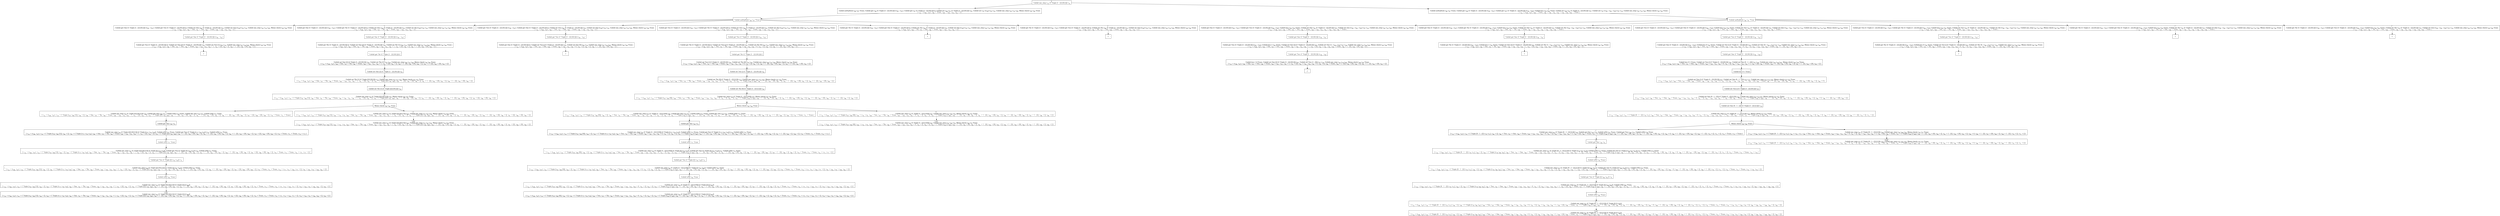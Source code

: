 digraph {
    graph [rankdir=TB
          ,bgcolor=transparent];
    node [shape=box
         ,fillcolor=white
         ,style=filled];
    0 [label=<O <BR/> Unfold one_step v<SUB>12</SUB> (C Triple [1 : [2] [0] []]) v<SUB>14</SUB>>];
    1 [label=<C <BR/> Unfold notEqStick v<SUB>46</SUB> v<SUB>47</SUB> Trueo, Unfold get v<SUB>46</SUB> (C Triple [1 : [2] [0] []]) (v<SUB>50</SUB> : v<SUB>51</SUB>), Unfold get v<SUB>47</SUB> (C Triple [1 : [2] [0] []]) [], Unfold set v<SUB>46</SUB> v<SUB>51</SUB> (C Triple [1 : [2] [0] []]) v<SUB>53</SUB>, Unfold set v<SUB>47</SUB> [v<SUB>50</SUB>] v<SUB>53</SUB> v<SUB>14</SUB>, Unfold one_step v<SUB>43</SUB> v<SUB>14</SUB> v<SUB>45</SUB>, Memo check v<SUB>45</SUB> v<SUB>44</SUB> Trueo <BR/>  [ v<SUB>12</SUB> &rarr; (v<SUB>46</SUB>, v<SUB>47</SUB>), v<SUB>48</SUB> &rarr; Trueo, v<SUB>49</SUB> &rarr; v<SUB>50</SUB> : v<SUB>51</SUB>, v<SUB>52</SUB> &rarr; [] ] >];
    2 [label=<C <BR/> Unfold notEqStick v<SUB>46</SUB> v<SUB>47</SUB> Trueo, Unfold get v<SUB>46</SUB> (C Triple [1 : [2] [0] []]) (v<SUB>50</SUB> : v<SUB>51</SUB>), Unfold get v<SUB>47</SUB> (C Triple [1 : [2] [0] []]) (v<SUB>54</SUB> : v<SUB>55</SUB>), Unfold less v<SUB>50</SUB> v<SUB>54</SUB> Trueo, Unfold set v<SUB>46</SUB> v<SUB>51</SUB> (C Triple [1 : [2] [0] []]) v<SUB>57</SUB>, Unfold set v<SUB>47</SUB> (v<SUB>50</SUB> : v<SUB>54</SUB> : v<SUB>55</SUB>) v<SUB>57</SUB> v<SUB>14</SUB>, Unfold one_step v<SUB>43</SUB> v<SUB>14</SUB> v<SUB>45</SUB>, Memo check v<SUB>45</SUB> v<SUB>44</SUB> Trueo <BR/>  [ v<SUB>12</SUB> &rarr; (v<SUB>46</SUB>, v<SUB>47</SUB>), v<SUB>48</SUB> &rarr; Trueo, v<SUB>49</SUB> &rarr; v<SUB>50</SUB> : v<SUB>51</SUB>, v<SUB>52</SUB> &rarr; v<SUB>54</SUB> : v<SUB>55</SUB>, v<SUB>56</SUB> &rarr; Trueo ] >];
    3 [label=<O <BR/> Unfold notEqStick v<SUB>46</SUB> v<SUB>47</SUB> Trueo>];
    4 [label=<C <BR/> Unfold get One (C Triple [1 : [2] [0] []]) (v<SUB>50</SUB> : v<SUB>51</SUB>), Unfold get Two (C Triple [1 : [2] [0] []]) [], Unfold set One v<SUB>51</SUB> (C Triple [1 : [2] [0] []]) v<SUB>53</SUB>, Unfold set Two [v<SUB>50</SUB>] v<SUB>53</SUB> v<SUB>14</SUB>, Unfold one_step v<SUB>43</SUB> v<SUB>14</SUB> v<SUB>45</SUB>, Memo check v<SUB>45</SUB> v<SUB>44</SUB> Trueo <BR/>  [ v<SUB>12</SUB> &rarr; (v<SUB>46</SUB>, v<SUB>47</SUB>), v<SUB>46</SUB> &rarr; One, v<SUB>47</SUB> &rarr; Two, v<SUB>48</SUB> &rarr; Trueo, v<SUB>49</SUB> &rarr; v<SUB>50</SUB> : v<SUB>51</SUB>, v<SUB>52</SUB> &rarr; [] ] >];
    5 [label=<C <BR/> Unfold get One (C Triple [1 : [2] [0] []]) (v<SUB>50</SUB> : v<SUB>51</SUB>), Unfold get Thr (C Triple [1 : [2] [0] []]) [], Unfold set One v<SUB>51</SUB> (C Triple [1 : [2] [0] []]) v<SUB>53</SUB>, Unfold set Thr [v<SUB>50</SUB>] v<SUB>53</SUB> v<SUB>14</SUB>, Unfold one_step v<SUB>43</SUB> v<SUB>14</SUB> v<SUB>45</SUB>, Memo check v<SUB>45</SUB> v<SUB>44</SUB> Trueo <BR/>  [ v<SUB>12</SUB> &rarr; (v<SUB>46</SUB>, v<SUB>47</SUB>), v<SUB>46</SUB> &rarr; One, v<SUB>47</SUB> &rarr; Thr, v<SUB>48</SUB> &rarr; Trueo, v<SUB>49</SUB> &rarr; v<SUB>50</SUB> : v<SUB>51</SUB>, v<SUB>52</SUB> &rarr; [] ] >];
    6 [label=<C <BR/> Unfold get Two (C Triple [1 : [2] [0] []]) (v<SUB>50</SUB> : v<SUB>51</SUB>), Unfold get One (C Triple [1 : [2] [0] []]) [], Unfold set Two v<SUB>51</SUB> (C Triple [1 : [2] [0] []]) v<SUB>53</SUB>, Unfold set One [v<SUB>50</SUB>] v<SUB>53</SUB> v<SUB>14</SUB>, Unfold one_step v<SUB>43</SUB> v<SUB>14</SUB> v<SUB>45</SUB>, Memo check v<SUB>45</SUB> v<SUB>44</SUB> Trueo <BR/>  [ v<SUB>12</SUB> &rarr; (v<SUB>46</SUB>, v<SUB>47</SUB>), v<SUB>46</SUB> &rarr; Two, v<SUB>47</SUB> &rarr; One, v<SUB>48</SUB> &rarr; Trueo, v<SUB>49</SUB> &rarr; v<SUB>50</SUB> : v<SUB>51</SUB>, v<SUB>52</SUB> &rarr; [] ] >];
    7 [label=<C <BR/> Unfold get Two (C Triple [1 : [2] [0] []]) (v<SUB>50</SUB> : v<SUB>51</SUB>), Unfold get Thr (C Triple [1 : [2] [0] []]) [], Unfold set Two v<SUB>51</SUB> (C Triple [1 : [2] [0] []]) v<SUB>53</SUB>, Unfold set Thr [v<SUB>50</SUB>] v<SUB>53</SUB> v<SUB>14</SUB>, Unfold one_step v<SUB>43</SUB> v<SUB>14</SUB> v<SUB>45</SUB>, Memo check v<SUB>45</SUB> v<SUB>44</SUB> Trueo <BR/>  [ v<SUB>12</SUB> &rarr; (v<SUB>46</SUB>, v<SUB>47</SUB>), v<SUB>46</SUB> &rarr; Two, v<SUB>47</SUB> &rarr; Thr, v<SUB>48</SUB> &rarr; Trueo, v<SUB>49</SUB> &rarr; v<SUB>50</SUB> : v<SUB>51</SUB>, v<SUB>52</SUB> &rarr; [] ] >];
    8 [label=<C <BR/> Unfold get Thr (C Triple [1 : [2] [0] []]) (v<SUB>50</SUB> : v<SUB>51</SUB>), Unfold get One (C Triple [1 : [2] [0] []]) [], Unfold set Thr v<SUB>51</SUB> (C Triple [1 : [2] [0] []]) v<SUB>53</SUB>, Unfold set One [v<SUB>50</SUB>] v<SUB>53</SUB> v<SUB>14</SUB>, Unfold one_step v<SUB>43</SUB> v<SUB>14</SUB> v<SUB>45</SUB>, Memo check v<SUB>45</SUB> v<SUB>44</SUB> Trueo <BR/>  [ v<SUB>12</SUB> &rarr; (v<SUB>46</SUB>, v<SUB>47</SUB>), v<SUB>46</SUB> &rarr; Thr, v<SUB>47</SUB> &rarr; One, v<SUB>48</SUB> &rarr; Trueo, v<SUB>49</SUB> &rarr; v<SUB>50</SUB> : v<SUB>51</SUB>, v<SUB>52</SUB> &rarr; [] ] >];
    9 [label=<C <BR/> Unfold get Thr (C Triple [1 : [2] [0] []]) (v<SUB>50</SUB> : v<SUB>51</SUB>), Unfold get Two (C Triple [1 : [2] [0] []]) [], Unfold set Thr v<SUB>51</SUB> (C Triple [1 : [2] [0] []]) v<SUB>53</SUB>, Unfold set Two [v<SUB>50</SUB>] v<SUB>53</SUB> v<SUB>14</SUB>, Unfold one_step v<SUB>43</SUB> v<SUB>14</SUB> v<SUB>45</SUB>, Memo check v<SUB>45</SUB> v<SUB>44</SUB> Trueo <BR/>  [ v<SUB>12</SUB> &rarr; (v<SUB>46</SUB>, v<SUB>47</SUB>), v<SUB>46</SUB> &rarr; Thr, v<SUB>47</SUB> &rarr; Two, v<SUB>48</SUB> &rarr; Trueo, v<SUB>49</SUB> &rarr; v<SUB>50</SUB> : v<SUB>51</SUB>, v<SUB>52</SUB> &rarr; [] ] >];
    10 [label=<O <BR/> Unfold get One (C Triple [1 : [2] [0] []]) (v<SUB>50</SUB> : v<SUB>51</SUB>)>];
    11 [label=<C <BR/> Unfold get Two (C Triple [1 : [2] [0] []]) [], Unfold set One [2] (C Triple [1 : [2] [0] []]) v<SUB>53</SUB>, Unfold set Two [1] v<SUB>53</SUB> v<SUB>14</SUB>, Unfold one_step v<SUB>43</SUB> v<SUB>14</SUB> v<SUB>45</SUB>, Memo check v<SUB>45</SUB> v<SUB>44</SUB> Trueo <BR/>  [ v<SUB>12</SUB> &rarr; (v<SUB>46</SUB>, v<SUB>47</SUB>), v<SUB>46</SUB> &rarr; One, v<SUB>47</SUB> &rarr; Two, v<SUB>48</SUB> &rarr; Trueo, v<SUB>49</SUB> &rarr; v<SUB>50</SUB> : v<SUB>51</SUB>, v<SUB>50</SUB> &rarr; 1, v<SUB>51</SUB> &rarr; [2], v<SUB>52</SUB> &rarr; [], v<SUB>58</SUB> &rarr; 1 : [2], v<SUB>59</SUB> &rarr; [0], v<SUB>60</SUB> &rarr; [] ] >];
    12 [label=<_|_>];
    13 [label=<O <BR/> Unfold get One (C Triple [1 : [2] [0] []]) (v<SUB>50</SUB> : v<SUB>51</SUB>)>];
    14 [label=<C <BR/> Unfold get Thr (C Triple [1 : [2] [0] []]) [], Unfold set One [2] (C Triple [1 : [2] [0] []]) v<SUB>53</SUB>, Unfold set Thr [1] v<SUB>53</SUB> v<SUB>14</SUB>, Unfold one_step v<SUB>43</SUB> v<SUB>14</SUB> v<SUB>45</SUB>, Memo check v<SUB>45</SUB> v<SUB>44</SUB> Trueo <BR/>  [ v<SUB>12</SUB> &rarr; (v<SUB>46</SUB>, v<SUB>47</SUB>), v<SUB>46</SUB> &rarr; One, v<SUB>47</SUB> &rarr; Thr, v<SUB>48</SUB> &rarr; Trueo, v<SUB>49</SUB> &rarr; v<SUB>50</SUB> : v<SUB>51</SUB>, v<SUB>50</SUB> &rarr; 1, v<SUB>51</SUB> &rarr; [2], v<SUB>52</SUB> &rarr; [], v<SUB>58</SUB> &rarr; 1 : [2], v<SUB>59</SUB> &rarr; [0], v<SUB>60</SUB> &rarr; [] ] >];
    15 [label=<O <BR/> Unfold get Thr (C Triple [1 : [2] [0] []]) []>];
    16 [label=<C <BR/> Unfold set One [2] (C Triple [1 : [2] [0] []]) v<SUB>53</SUB>, Unfold set Thr [1] v<SUB>53</SUB> v<SUB>14</SUB>, Unfold one_step v<SUB>43</SUB> v<SUB>14</SUB> v<SUB>45</SUB>, Memo check v<SUB>45</SUB> v<SUB>44</SUB> Trueo <BR/>  [ v<SUB>12</SUB> &rarr; (v<SUB>46</SUB>, v<SUB>47</SUB>), v<SUB>46</SUB> &rarr; One, v<SUB>47</SUB> &rarr; Thr, v<SUB>48</SUB> &rarr; Trueo, v<SUB>49</SUB> &rarr; v<SUB>50</SUB> : v<SUB>51</SUB>, v<SUB>50</SUB> &rarr; 1, v<SUB>51</SUB> &rarr; [2], v<SUB>52</SUB> &rarr; [], v<SUB>58</SUB> &rarr; 1 : [2], v<SUB>59</SUB> &rarr; [0], v<SUB>60</SUB> &rarr; [], v<SUB>61</SUB> &rarr; 1 : [2], v<SUB>62</SUB> &rarr; [0], v<SUB>63</SUB> &rarr; [] ] >];
    17 [label=<O <BR/> Unfold set One [2] (C Triple [1 : [2] [0] []]) v<SUB>53</SUB>>];
    18 [label=<C <BR/> Unfold set Thr [1] (C Triple [[2] [0] []]) v<SUB>14</SUB>, Unfold one_step v<SUB>43</SUB> v<SUB>14</SUB> v<SUB>45</SUB>, Memo check v<SUB>45</SUB> v<SUB>44</SUB> Trueo <BR/>  [ v<SUB>12</SUB> &rarr; (v<SUB>46</SUB>, v<SUB>47</SUB>), v<SUB>46</SUB> &rarr; One, v<SUB>47</SUB> &rarr; Thr, v<SUB>48</SUB> &rarr; Trueo, v<SUB>49</SUB> &rarr; v<SUB>50</SUB> : v<SUB>51</SUB>, v<SUB>50</SUB> &rarr; 1, v<SUB>51</SUB> &rarr; [2], v<SUB>52</SUB> &rarr; [], v<SUB>53</SUB> &rarr; C Triple [[2] v<SUB>65</SUB> v<SUB>66</SUB>], v<SUB>58</SUB> &rarr; 1 : [2], v<SUB>59</SUB> &rarr; [0], v<SUB>60</SUB> &rarr; [], v<SUB>61</SUB> &rarr; 1 : [2], v<SUB>62</SUB> &rarr; [0], v<SUB>63</SUB> &rarr; [], v<SUB>64</SUB> &rarr; 1 : [2], v<SUB>65</SUB> &rarr; [0], v<SUB>66</SUB> &rarr; [] ] >];
    19 [label=<O <BR/> Unfold set Thr [1] (C Triple [[2] [0] []]) v<SUB>14</SUB>>];
    20 [label=<C <BR/> Unfold one_step v<SUB>43</SUB> (C Triple [[2] [0] [1]]) v<SUB>45</SUB>, Memo check v<SUB>45</SUB> v<SUB>44</SUB> Trueo <BR/>  [ v<SUB>12</SUB> &rarr; (v<SUB>46</SUB>, v<SUB>47</SUB>), v<SUB>14</SUB> &rarr; C Triple [v<SUB>67</SUB> v<SUB>68</SUB> [1]], v<SUB>46</SUB> &rarr; One, v<SUB>47</SUB> &rarr; Thr, v<SUB>48</SUB> &rarr; Trueo, v<SUB>49</SUB> &rarr; v<SUB>50</SUB> : v<SUB>51</SUB>, v<SUB>50</SUB> &rarr; 1, v<SUB>51</SUB> &rarr; [2], v<SUB>52</SUB> &rarr; [], v<SUB>53</SUB> &rarr; C Triple [[2] v<SUB>65</SUB> v<SUB>66</SUB>], v<SUB>58</SUB> &rarr; 1 : [2], v<SUB>59</SUB> &rarr; [0], v<SUB>60</SUB> &rarr; [], v<SUB>61</SUB> &rarr; 1 : [2], v<SUB>62</SUB> &rarr; [0], v<SUB>63</SUB> &rarr; [], v<SUB>64</SUB> &rarr; 1 : [2], v<SUB>65</SUB> &rarr; [0], v<SUB>66</SUB> &rarr; [], v<SUB>67</SUB> &rarr; [2], v<SUB>68</SUB> &rarr; [0], v<SUB>69</SUB> &rarr; [] ] >];
    21 [label=<O <BR/> Memo check v<SUB>45</SUB> v<SUB>44</SUB> Trueo>];
    22 [label=<C <BR/> Unfold one_step v<SUB>43</SUB> (C Triple [[2] [0] [1]]) v<SUB>45</SUB>, Unfold get One v<SUB>45</SUB> v<SUB>72</SUB>, Unfold isNil v<SUB>72</SUB> Trueo, Unfold get Two v<SUB>45</SUB> v<SUB>73</SUB>, Unfold isNil v<SUB>73</SUB> Trueo <BR/>  [ v<SUB>12</SUB> &rarr; (v<SUB>46</SUB>, v<SUB>47</SUB>), v<SUB>14</SUB> &rarr; C Triple [v<SUB>67</SUB> v<SUB>68</SUB> [1]], v<SUB>44</SUB> &rarr; [], v<SUB>46</SUB> &rarr; One, v<SUB>47</SUB> &rarr; Thr, v<SUB>48</SUB> &rarr; Trueo, v<SUB>49</SUB> &rarr; v<SUB>50</SUB> : v<SUB>51</SUB>, v<SUB>50</SUB> &rarr; 1, v<SUB>51</SUB> &rarr; [2], v<SUB>52</SUB> &rarr; [], v<SUB>53</SUB> &rarr; C Triple [[2] v<SUB>65</SUB> v<SUB>66</SUB>], v<SUB>58</SUB> &rarr; 1 : [2], v<SUB>59</SUB> &rarr; [0], v<SUB>60</SUB> &rarr; [], v<SUB>61</SUB> &rarr; 1 : [2], v<SUB>62</SUB> &rarr; [0], v<SUB>63</SUB> &rarr; [], v<SUB>64</SUB> &rarr; 1 : [2], v<SUB>65</SUB> &rarr; [0], v<SUB>66</SUB> &rarr; [], v<SUB>67</SUB> &rarr; [2], v<SUB>68</SUB> &rarr; [0], v<SUB>69</SUB> &rarr; [], v<SUB>70</SUB> &rarr; Trueo, v<SUB>71</SUB> &rarr; Trueo ] >];
    23 [label=<C <BR/> Unfold one_step v<SUB>43</SUB> (C Triple [[2] [0] [1]]) v<SUB>45</SUB>, Unfold one_step v<SUB>74</SUB> v<SUB>45</SUB> v<SUB>76</SUB>, Memo check v<SUB>76</SUB> v<SUB>75</SUB> Trueo <BR/>  [ v<SUB>12</SUB> &rarr; (v<SUB>46</SUB>, v<SUB>47</SUB>), v<SUB>14</SUB> &rarr; C Triple [v<SUB>67</SUB> v<SUB>68</SUB> [1]], v<SUB>44</SUB> &rarr; v<SUB>74</SUB> : v<SUB>75</SUB>, v<SUB>46</SUB> &rarr; One, v<SUB>47</SUB> &rarr; Thr, v<SUB>48</SUB> &rarr; Trueo, v<SUB>49</SUB> &rarr; v<SUB>50</SUB> : v<SUB>51</SUB>, v<SUB>50</SUB> &rarr; 1, v<SUB>51</SUB> &rarr; [2], v<SUB>52</SUB> &rarr; [], v<SUB>53</SUB> &rarr; C Triple [[2] v<SUB>65</SUB> v<SUB>66</SUB>], v<SUB>58</SUB> &rarr; 1 : [2], v<SUB>59</SUB> &rarr; [0], v<SUB>60</SUB> &rarr; [], v<SUB>61</SUB> &rarr; 1 : [2], v<SUB>62</SUB> &rarr; [0], v<SUB>63</SUB> &rarr; [], v<SUB>64</SUB> &rarr; 1 : [2], v<SUB>65</SUB> &rarr; [0], v<SUB>66</SUB> &rarr; [], v<SUB>67</SUB> &rarr; [2], v<SUB>68</SUB> &rarr; [0], v<SUB>69</SUB> &rarr; [] ] >];
    24 [label=<O <BR/> Unfold get One v<SUB>45</SUB> v<SUB>72</SUB>>];
    25 [label=<C <BR/> Unfold one_step v<SUB>43</SUB> (C Triple [[2] [0] [1]]) (C Triple [v<SUB>77</SUB> v<SUB>78</SUB> v<SUB>79</SUB>]), Unfold isNil v<SUB>77</SUB> Trueo, Unfold get Two (C Triple [v<SUB>77</SUB> v<SUB>78</SUB> v<SUB>79</SUB>]) v<SUB>73</SUB>, Unfold isNil v<SUB>73</SUB> Trueo <BR/>  [ v<SUB>12</SUB> &rarr; (v<SUB>46</SUB>, v<SUB>47</SUB>), v<SUB>14</SUB> &rarr; C Triple [v<SUB>67</SUB> v<SUB>68</SUB> [1]], v<SUB>44</SUB> &rarr; [], v<SUB>45</SUB> &rarr; C Triple [v<SUB>77</SUB> v<SUB>78</SUB> v<SUB>79</SUB>], v<SUB>46</SUB> &rarr; One, v<SUB>47</SUB> &rarr; Thr, v<SUB>48</SUB> &rarr; Trueo, v<SUB>49</SUB> &rarr; v<SUB>50</SUB> : v<SUB>51</SUB>, v<SUB>50</SUB> &rarr; 1, v<SUB>51</SUB> &rarr; [2], v<SUB>52</SUB> &rarr; [], v<SUB>53</SUB> &rarr; C Triple [[2] v<SUB>65</SUB> v<SUB>66</SUB>], v<SUB>58</SUB> &rarr; 1 : [2], v<SUB>59</SUB> &rarr; [0], v<SUB>60</SUB> &rarr; [], v<SUB>61</SUB> &rarr; 1 : [2], v<SUB>62</SUB> &rarr; [0], v<SUB>63</SUB> &rarr; [], v<SUB>64</SUB> &rarr; 1 : [2], v<SUB>65</SUB> &rarr; [0], v<SUB>66</SUB> &rarr; [], v<SUB>67</SUB> &rarr; [2], v<SUB>68</SUB> &rarr; [0], v<SUB>69</SUB> &rarr; [], v<SUB>70</SUB> &rarr; Trueo, v<SUB>71</SUB> &rarr; Trueo, v<SUB>72</SUB> &rarr; v<SUB>77</SUB> ] >];
    26 [label=<O <BR/> Unfold isNil v<SUB>77</SUB> Trueo>];
    27 [label=<C <BR/> Unfold one_step v<SUB>43</SUB> (C Triple [[2] [0] [1]]) (C Triple [[] v<SUB>78</SUB> v<SUB>79</SUB>]), Unfold get Two (C Triple [[] v<SUB>78</SUB> v<SUB>79</SUB>]) v<SUB>73</SUB>, Unfold isNil v<SUB>73</SUB> Trueo <BR/>  [ v<SUB>12</SUB> &rarr; (v<SUB>46</SUB>, v<SUB>47</SUB>), v<SUB>14</SUB> &rarr; C Triple [v<SUB>67</SUB> v<SUB>68</SUB> [1]], v<SUB>44</SUB> &rarr; [], v<SUB>45</SUB> &rarr; C Triple [v<SUB>77</SUB> v<SUB>78</SUB> v<SUB>79</SUB>], v<SUB>46</SUB> &rarr; One, v<SUB>47</SUB> &rarr; Thr, v<SUB>48</SUB> &rarr; Trueo, v<SUB>49</SUB> &rarr; v<SUB>50</SUB> : v<SUB>51</SUB>, v<SUB>50</SUB> &rarr; 1, v<SUB>51</SUB> &rarr; [2], v<SUB>52</SUB> &rarr; [], v<SUB>53</SUB> &rarr; C Triple [[2] v<SUB>65</SUB> v<SUB>66</SUB>], v<SUB>58</SUB> &rarr; 1 : [2], v<SUB>59</SUB> &rarr; [0], v<SUB>60</SUB> &rarr; [], v<SUB>61</SUB> &rarr; 1 : [2], v<SUB>62</SUB> &rarr; [0], v<SUB>63</SUB> &rarr; [], v<SUB>64</SUB> &rarr; 1 : [2], v<SUB>65</SUB> &rarr; [0], v<SUB>66</SUB> &rarr; [], v<SUB>67</SUB> &rarr; [2], v<SUB>68</SUB> &rarr; [0], v<SUB>69</SUB> &rarr; [], v<SUB>70</SUB> &rarr; Trueo, v<SUB>71</SUB> &rarr; Trueo, v<SUB>72</SUB> &rarr; v<SUB>77</SUB>, v<SUB>77</SUB> &rarr; [] ] >];
    28 [label=<O <BR/> Unfold get Two (C Triple [[] v<SUB>78</SUB> v<SUB>79</SUB>]) v<SUB>73</SUB>>];
    29 [label=<C <BR/> Unfold one_step v<SUB>43</SUB> (C Triple [[2] [0] [1]]) (C Triple [[] v<SUB>83</SUB> v<SUB>84</SUB>]), Unfold isNil v<SUB>83</SUB> Trueo <BR/>  [ v<SUB>12</SUB> &rarr; (v<SUB>46</SUB>, v<SUB>47</SUB>), v<SUB>14</SUB> &rarr; C Triple [v<SUB>67</SUB> v<SUB>68</SUB> [1]], v<SUB>44</SUB> &rarr; [], v<SUB>45</SUB> &rarr; C Triple [v<SUB>77</SUB> v<SUB>78</SUB> v<SUB>79</SUB>], v<SUB>46</SUB> &rarr; One, v<SUB>47</SUB> &rarr; Thr, v<SUB>48</SUB> &rarr; Trueo, v<SUB>49</SUB> &rarr; v<SUB>50</SUB> : v<SUB>51</SUB>, v<SUB>50</SUB> &rarr; 1, v<SUB>51</SUB> &rarr; [2], v<SUB>52</SUB> &rarr; [], v<SUB>53</SUB> &rarr; C Triple [[2] v<SUB>65</SUB> v<SUB>66</SUB>], v<SUB>58</SUB> &rarr; 1 : [2], v<SUB>59</SUB> &rarr; [0], v<SUB>60</SUB> &rarr; [], v<SUB>61</SUB> &rarr; 1 : [2], v<SUB>62</SUB> &rarr; [0], v<SUB>63</SUB> &rarr; [], v<SUB>64</SUB> &rarr; 1 : [2], v<SUB>65</SUB> &rarr; [0], v<SUB>66</SUB> &rarr; [], v<SUB>67</SUB> &rarr; [2], v<SUB>68</SUB> &rarr; [0], v<SUB>69</SUB> &rarr; [], v<SUB>70</SUB> &rarr; Trueo, v<SUB>71</SUB> &rarr; Trueo, v<SUB>72</SUB> &rarr; v<SUB>77</SUB>, v<SUB>73</SUB> &rarr; v<SUB>83</SUB>, v<SUB>77</SUB> &rarr; [], v<SUB>78</SUB> &rarr; v<SUB>83</SUB>, v<SUB>79</SUB> &rarr; v<SUB>84</SUB>, v<SUB>82</SUB> &rarr; [] ] >];
    30 [label=<O <BR/> Unfold isNil v<SUB>83</SUB> Trueo>];
    31 [label=<C <BR/> Unfold one_step v<SUB>43</SUB> (C Triple [[2] [0] [1]]) (C Triple [[] [] v<SUB>84</SUB>]) <BR/>  [ v<SUB>12</SUB> &rarr; (v<SUB>46</SUB>, v<SUB>47</SUB>), v<SUB>14</SUB> &rarr; C Triple [v<SUB>67</SUB> v<SUB>68</SUB> [1]], v<SUB>44</SUB> &rarr; [], v<SUB>45</SUB> &rarr; C Triple [v<SUB>77</SUB> v<SUB>78</SUB> v<SUB>79</SUB>], v<SUB>46</SUB> &rarr; One, v<SUB>47</SUB> &rarr; Thr, v<SUB>48</SUB> &rarr; Trueo, v<SUB>49</SUB> &rarr; v<SUB>50</SUB> : v<SUB>51</SUB>, v<SUB>50</SUB> &rarr; 1, v<SUB>51</SUB> &rarr; [2], v<SUB>52</SUB> &rarr; [], v<SUB>53</SUB> &rarr; C Triple [[2] v<SUB>65</SUB> v<SUB>66</SUB>], v<SUB>58</SUB> &rarr; 1 : [2], v<SUB>59</SUB> &rarr; [0], v<SUB>60</SUB> &rarr; [], v<SUB>61</SUB> &rarr; 1 : [2], v<SUB>62</SUB> &rarr; [0], v<SUB>63</SUB> &rarr; [], v<SUB>64</SUB> &rarr; 1 : [2], v<SUB>65</SUB> &rarr; [0], v<SUB>66</SUB> &rarr; [], v<SUB>67</SUB> &rarr; [2], v<SUB>68</SUB> &rarr; [0], v<SUB>69</SUB> &rarr; [], v<SUB>70</SUB> &rarr; Trueo, v<SUB>71</SUB> &rarr; Trueo, v<SUB>72</SUB> &rarr; v<SUB>77</SUB>, v<SUB>73</SUB> &rarr; v<SUB>83</SUB>, v<SUB>77</SUB> &rarr; [], v<SUB>78</SUB> &rarr; v<SUB>83</SUB>, v<SUB>79</SUB> &rarr; v<SUB>84</SUB>, v<SUB>82</SUB> &rarr; [], v<SUB>83</SUB> &rarr; [] ] >];
    32 [label=<Leaf <BR/> Unfold one_step v<SUB>43</SUB> (C Triple [[2] [0] [1]]) (C Triple [[] [] v<SUB>84</SUB>]) <BR/>  [ v<SUB>12</SUB> &rarr; (v<SUB>46</SUB>, v<SUB>47</SUB>), v<SUB>14</SUB> &rarr; C Triple [v<SUB>67</SUB> v<SUB>68</SUB> [1]], v<SUB>44</SUB> &rarr; [], v<SUB>45</SUB> &rarr; C Triple [v<SUB>77</SUB> v<SUB>78</SUB> v<SUB>79</SUB>], v<SUB>46</SUB> &rarr; One, v<SUB>47</SUB> &rarr; Thr, v<SUB>48</SUB> &rarr; Trueo, v<SUB>49</SUB> &rarr; v<SUB>50</SUB> : v<SUB>51</SUB>, v<SUB>50</SUB> &rarr; 1, v<SUB>51</SUB> &rarr; [2], v<SUB>52</SUB> &rarr; [], v<SUB>53</SUB> &rarr; C Triple [[2] v<SUB>65</SUB> v<SUB>66</SUB>], v<SUB>58</SUB> &rarr; 1 : [2], v<SUB>59</SUB> &rarr; [0], v<SUB>60</SUB> &rarr; [], v<SUB>61</SUB> &rarr; 1 : [2], v<SUB>62</SUB> &rarr; [0], v<SUB>63</SUB> &rarr; [], v<SUB>64</SUB> &rarr; 1 : [2], v<SUB>65</SUB> &rarr; [0], v<SUB>66</SUB> &rarr; [], v<SUB>67</SUB> &rarr; [2], v<SUB>68</SUB> &rarr; [0], v<SUB>69</SUB> &rarr; [], v<SUB>70</SUB> &rarr; Trueo, v<SUB>71</SUB> &rarr; Trueo, v<SUB>72</SUB> &rarr; v<SUB>77</SUB>, v<SUB>73</SUB> &rarr; v<SUB>83</SUB>, v<SUB>77</SUB> &rarr; [], v<SUB>78</SUB> &rarr; v<SUB>83</SUB>, v<SUB>79</SUB> &rarr; v<SUB>84</SUB>, v<SUB>82</SUB> &rarr; [], v<SUB>83</SUB> &rarr; [] ] >];
    33 [label=<Leaf <BR/> Unfold one_step v<SUB>43</SUB> (C Triple [[2] [0] [1]]) v<SUB>45</SUB>, Unfold one_step v<SUB>74</SUB> v<SUB>45</SUB> v<SUB>76</SUB>, Memo check v<SUB>76</SUB> v<SUB>75</SUB> Trueo <BR/>  [ v<SUB>12</SUB> &rarr; (v<SUB>46</SUB>, v<SUB>47</SUB>), v<SUB>14</SUB> &rarr; C Triple [v<SUB>67</SUB> v<SUB>68</SUB> [1]], v<SUB>44</SUB> &rarr; v<SUB>74</SUB> : v<SUB>75</SUB>, v<SUB>46</SUB> &rarr; One, v<SUB>47</SUB> &rarr; Thr, v<SUB>48</SUB> &rarr; Trueo, v<SUB>49</SUB> &rarr; v<SUB>50</SUB> : v<SUB>51</SUB>, v<SUB>50</SUB> &rarr; 1, v<SUB>51</SUB> &rarr; [2], v<SUB>52</SUB> &rarr; [], v<SUB>53</SUB> &rarr; C Triple [[2] v<SUB>65</SUB> v<SUB>66</SUB>], v<SUB>58</SUB> &rarr; 1 : [2], v<SUB>59</SUB> &rarr; [0], v<SUB>60</SUB> &rarr; [], v<SUB>61</SUB> &rarr; 1 : [2], v<SUB>62</SUB> &rarr; [0], v<SUB>63</SUB> &rarr; [], v<SUB>64</SUB> &rarr; 1 : [2], v<SUB>65</SUB> &rarr; [0], v<SUB>66</SUB> &rarr; [], v<SUB>67</SUB> &rarr; [2], v<SUB>68</SUB> &rarr; [0], v<SUB>69</SUB> &rarr; [] ] >];
    34 [label=<O <BR/> Unfold get Two (C Triple [1 : [2] [0] []]) (v<SUB>50</SUB> : v<SUB>51</SUB>)>];
    35 [label=<C <BR/> Unfold get One (C Triple [1 : [2] [0] []]) [], Unfold set Two [] (C Triple [1 : [2] [0] []]) v<SUB>53</SUB>, Unfold set One [0] v<SUB>53</SUB> v<SUB>14</SUB>, Unfold one_step v<SUB>43</SUB> v<SUB>14</SUB> v<SUB>45</SUB>, Memo check v<SUB>45</SUB> v<SUB>44</SUB> Trueo <BR/>  [ v<SUB>12</SUB> &rarr; (v<SUB>46</SUB>, v<SUB>47</SUB>), v<SUB>46</SUB> &rarr; Two, v<SUB>47</SUB> &rarr; One, v<SUB>48</SUB> &rarr; Trueo, v<SUB>49</SUB> &rarr; v<SUB>50</SUB> : v<SUB>51</SUB>, v<SUB>50</SUB> &rarr; 0, v<SUB>51</SUB> &rarr; [], v<SUB>52</SUB> &rarr; [], v<SUB>58</SUB> &rarr; 1 : [2], v<SUB>59</SUB> &rarr; [0], v<SUB>60</SUB> &rarr; [] ] >];
    36 [label=<_|_>];
    37 [label=<O <BR/> Unfold get Two (C Triple [1 : [2] [0] []]) (v<SUB>50</SUB> : v<SUB>51</SUB>)>];
    38 [label=<C <BR/> Unfold get Thr (C Triple [1 : [2] [0] []]) [], Unfold set Two [] (C Triple [1 : [2] [0] []]) v<SUB>53</SUB>, Unfold set Thr [0] v<SUB>53</SUB> v<SUB>14</SUB>, Unfold one_step v<SUB>43</SUB> v<SUB>14</SUB> v<SUB>45</SUB>, Memo check v<SUB>45</SUB> v<SUB>44</SUB> Trueo <BR/>  [ v<SUB>12</SUB> &rarr; (v<SUB>46</SUB>, v<SUB>47</SUB>), v<SUB>46</SUB> &rarr; Two, v<SUB>47</SUB> &rarr; Thr, v<SUB>48</SUB> &rarr; Trueo, v<SUB>49</SUB> &rarr; v<SUB>50</SUB> : v<SUB>51</SUB>, v<SUB>50</SUB> &rarr; 0, v<SUB>51</SUB> &rarr; [], v<SUB>52</SUB> &rarr; [], v<SUB>58</SUB> &rarr; 1 : [2], v<SUB>59</SUB> &rarr; [0], v<SUB>60</SUB> &rarr; [] ] >];
    39 [label=<O <BR/> Unfold get Thr (C Triple [1 : [2] [0] []]) []>];
    40 [label=<C <BR/> Unfold set Two [] (C Triple [1 : [2] [0] []]) v<SUB>53</SUB>, Unfold set Thr [0] v<SUB>53</SUB> v<SUB>14</SUB>, Unfold one_step v<SUB>43</SUB> v<SUB>14</SUB> v<SUB>45</SUB>, Memo check v<SUB>45</SUB> v<SUB>44</SUB> Trueo <BR/>  [ v<SUB>12</SUB> &rarr; (v<SUB>46</SUB>, v<SUB>47</SUB>), v<SUB>46</SUB> &rarr; Two, v<SUB>47</SUB> &rarr; Thr, v<SUB>48</SUB> &rarr; Trueo, v<SUB>49</SUB> &rarr; v<SUB>50</SUB> : v<SUB>51</SUB>, v<SUB>50</SUB> &rarr; 0, v<SUB>51</SUB> &rarr; [], v<SUB>52</SUB> &rarr; [], v<SUB>58</SUB> &rarr; 1 : [2], v<SUB>59</SUB> &rarr; [0], v<SUB>60</SUB> &rarr; [], v<SUB>61</SUB> &rarr; 1 : [2], v<SUB>62</SUB> &rarr; [0], v<SUB>63</SUB> &rarr; [] ] >];
    41 [label=<O <BR/> Unfold set Two [] (C Triple [1 : [2] [0] []]) v<SUB>53</SUB>>];
    42 [label=<C <BR/> Unfold set Thr [0] (C Triple [1 : [2] [] []]) v<SUB>14</SUB>, Unfold one_step v<SUB>43</SUB> v<SUB>14</SUB> v<SUB>45</SUB>, Memo check v<SUB>45</SUB> v<SUB>44</SUB> Trueo <BR/>  [ v<SUB>12</SUB> &rarr; (v<SUB>46</SUB>, v<SUB>47</SUB>), v<SUB>46</SUB> &rarr; Two, v<SUB>47</SUB> &rarr; Thr, v<SUB>48</SUB> &rarr; Trueo, v<SUB>49</SUB> &rarr; v<SUB>50</SUB> : v<SUB>51</SUB>, v<SUB>50</SUB> &rarr; 0, v<SUB>51</SUB> &rarr; [], v<SUB>52</SUB> &rarr; [], v<SUB>53</SUB> &rarr; C Triple [v<SUB>64</SUB> [] v<SUB>66</SUB>], v<SUB>58</SUB> &rarr; 1 : [2], v<SUB>59</SUB> &rarr; [0], v<SUB>60</SUB> &rarr; [], v<SUB>61</SUB> &rarr; 1 : [2], v<SUB>62</SUB> &rarr; [0], v<SUB>63</SUB> &rarr; [], v<SUB>64</SUB> &rarr; 1 : [2], v<SUB>65</SUB> &rarr; [0], v<SUB>66</SUB> &rarr; [] ] >];
    43 [label=<O <BR/> Unfold set Thr [0] (C Triple [1 : [2] [] []]) v<SUB>14</SUB>>];
    44 [label=<C <BR/> Unfold one_step v<SUB>43</SUB> (C Triple [1 : [2] [] [0]]) v<SUB>45</SUB>, Memo check v<SUB>45</SUB> v<SUB>44</SUB> Trueo <BR/>  [ v<SUB>12</SUB> &rarr; (v<SUB>46</SUB>, v<SUB>47</SUB>), v<SUB>14</SUB> &rarr; C Triple [v<SUB>67</SUB> v<SUB>68</SUB> [0]], v<SUB>46</SUB> &rarr; Two, v<SUB>47</SUB> &rarr; Thr, v<SUB>48</SUB> &rarr; Trueo, v<SUB>49</SUB> &rarr; v<SUB>50</SUB> : v<SUB>51</SUB>, v<SUB>50</SUB> &rarr; 0, v<SUB>51</SUB> &rarr; [], v<SUB>52</SUB> &rarr; [], v<SUB>53</SUB> &rarr; C Triple [v<SUB>64</SUB> [] v<SUB>66</SUB>], v<SUB>58</SUB> &rarr; 1 : [2], v<SUB>59</SUB> &rarr; [0], v<SUB>60</SUB> &rarr; [], v<SUB>61</SUB> &rarr; 1 : [2], v<SUB>62</SUB> &rarr; [0], v<SUB>63</SUB> &rarr; [], v<SUB>64</SUB> &rarr; 1 : [2], v<SUB>65</SUB> &rarr; [0], v<SUB>66</SUB> &rarr; [], v<SUB>67</SUB> &rarr; 1 : [2], v<SUB>68</SUB> &rarr; [], v<SUB>69</SUB> &rarr; [] ] >];
    45 [label=<O <BR/> Memo check v<SUB>45</SUB> v<SUB>44</SUB> Trueo>];
    46 [label=<C <BR/> Unfold one_step v<SUB>43</SUB> (C Triple [1 : [2] [] [0]]) v<SUB>45</SUB>, Unfold get One v<SUB>45</SUB> v<SUB>72</SUB>, Unfold isNil v<SUB>72</SUB> Trueo, Unfold get Two v<SUB>45</SUB> v<SUB>73</SUB>, Unfold isNil v<SUB>73</SUB> Trueo <BR/>  [ v<SUB>12</SUB> &rarr; (v<SUB>46</SUB>, v<SUB>47</SUB>), v<SUB>14</SUB> &rarr; C Triple [v<SUB>67</SUB> v<SUB>68</SUB> [0]], v<SUB>44</SUB> &rarr; [], v<SUB>46</SUB> &rarr; Two, v<SUB>47</SUB> &rarr; Thr, v<SUB>48</SUB> &rarr; Trueo, v<SUB>49</SUB> &rarr; v<SUB>50</SUB> : v<SUB>51</SUB>, v<SUB>50</SUB> &rarr; 0, v<SUB>51</SUB> &rarr; [], v<SUB>52</SUB> &rarr; [], v<SUB>53</SUB> &rarr; C Triple [v<SUB>64</SUB> [] v<SUB>66</SUB>], v<SUB>58</SUB> &rarr; 1 : [2], v<SUB>59</SUB> &rarr; [0], v<SUB>60</SUB> &rarr; [], v<SUB>61</SUB> &rarr; 1 : [2], v<SUB>62</SUB> &rarr; [0], v<SUB>63</SUB> &rarr; [], v<SUB>64</SUB> &rarr; 1 : [2], v<SUB>65</SUB> &rarr; [0], v<SUB>66</SUB> &rarr; [], v<SUB>67</SUB> &rarr; 1 : [2], v<SUB>68</SUB> &rarr; [], v<SUB>69</SUB> &rarr; [], v<SUB>70</SUB> &rarr; Trueo, v<SUB>71</SUB> &rarr; Trueo ] >];
    47 [label=<C <BR/> Unfold one_step v<SUB>43</SUB> (C Triple [1 : [2] [] [0]]) v<SUB>45</SUB>, Unfold one_step v<SUB>74</SUB> v<SUB>45</SUB> v<SUB>76</SUB>, Memo check v<SUB>76</SUB> v<SUB>75</SUB> Trueo <BR/>  [ v<SUB>12</SUB> &rarr; (v<SUB>46</SUB>, v<SUB>47</SUB>), v<SUB>14</SUB> &rarr; C Triple [v<SUB>67</SUB> v<SUB>68</SUB> [0]], v<SUB>44</SUB> &rarr; v<SUB>74</SUB> : v<SUB>75</SUB>, v<SUB>46</SUB> &rarr; Two, v<SUB>47</SUB> &rarr; Thr, v<SUB>48</SUB> &rarr; Trueo, v<SUB>49</SUB> &rarr; v<SUB>50</SUB> : v<SUB>51</SUB>, v<SUB>50</SUB> &rarr; 0, v<SUB>51</SUB> &rarr; [], v<SUB>52</SUB> &rarr; [], v<SUB>53</SUB> &rarr; C Triple [v<SUB>64</SUB> [] v<SUB>66</SUB>], v<SUB>58</SUB> &rarr; 1 : [2], v<SUB>59</SUB> &rarr; [0], v<SUB>60</SUB> &rarr; [], v<SUB>61</SUB> &rarr; 1 : [2], v<SUB>62</SUB> &rarr; [0], v<SUB>63</SUB> &rarr; [], v<SUB>64</SUB> &rarr; 1 : [2], v<SUB>65</SUB> &rarr; [0], v<SUB>66</SUB> &rarr; [], v<SUB>67</SUB> &rarr; 1 : [2], v<SUB>68</SUB> &rarr; [], v<SUB>69</SUB> &rarr; [] ] >];
    48 [label=<O <BR/> Unfold get One v<SUB>45</SUB> v<SUB>72</SUB>>];
    49 [label=<C <BR/> Unfold one_step v<SUB>43</SUB> (C Triple [1 : [2] [] [0]]) (C Triple [v<SUB>77</SUB> v<SUB>78</SUB> v<SUB>79</SUB>]), Unfold isNil v<SUB>77</SUB> Trueo, Unfold get Two (C Triple [v<SUB>77</SUB> v<SUB>78</SUB> v<SUB>79</SUB>]) v<SUB>73</SUB>, Unfold isNil v<SUB>73</SUB> Trueo <BR/>  [ v<SUB>12</SUB> &rarr; (v<SUB>46</SUB>, v<SUB>47</SUB>), v<SUB>14</SUB> &rarr; C Triple [v<SUB>67</SUB> v<SUB>68</SUB> [0]], v<SUB>44</SUB> &rarr; [], v<SUB>45</SUB> &rarr; C Triple [v<SUB>77</SUB> v<SUB>78</SUB> v<SUB>79</SUB>], v<SUB>46</SUB> &rarr; Two, v<SUB>47</SUB> &rarr; Thr, v<SUB>48</SUB> &rarr; Trueo, v<SUB>49</SUB> &rarr; v<SUB>50</SUB> : v<SUB>51</SUB>, v<SUB>50</SUB> &rarr; 0, v<SUB>51</SUB> &rarr; [], v<SUB>52</SUB> &rarr; [], v<SUB>53</SUB> &rarr; C Triple [v<SUB>64</SUB> [] v<SUB>66</SUB>], v<SUB>58</SUB> &rarr; 1 : [2], v<SUB>59</SUB> &rarr; [0], v<SUB>60</SUB> &rarr; [], v<SUB>61</SUB> &rarr; 1 : [2], v<SUB>62</SUB> &rarr; [0], v<SUB>63</SUB> &rarr; [], v<SUB>64</SUB> &rarr; 1 : [2], v<SUB>65</SUB> &rarr; [0], v<SUB>66</SUB> &rarr; [], v<SUB>67</SUB> &rarr; 1 : [2], v<SUB>68</SUB> &rarr; [], v<SUB>69</SUB> &rarr; [], v<SUB>70</SUB> &rarr; Trueo, v<SUB>71</SUB> &rarr; Trueo, v<SUB>72</SUB> &rarr; v<SUB>77</SUB> ] >];
    50 [label=<O <BR/> Unfold isNil v<SUB>77</SUB> Trueo>];
    51 [label=<C <BR/> Unfold one_step v<SUB>43</SUB> (C Triple [1 : [2] [] [0]]) (C Triple [[] v<SUB>78</SUB> v<SUB>79</SUB>]), Unfold get Two (C Triple [[] v<SUB>78</SUB> v<SUB>79</SUB>]) v<SUB>73</SUB>, Unfold isNil v<SUB>73</SUB> Trueo <BR/>  [ v<SUB>12</SUB> &rarr; (v<SUB>46</SUB>, v<SUB>47</SUB>), v<SUB>14</SUB> &rarr; C Triple [v<SUB>67</SUB> v<SUB>68</SUB> [0]], v<SUB>44</SUB> &rarr; [], v<SUB>45</SUB> &rarr; C Triple [v<SUB>77</SUB> v<SUB>78</SUB> v<SUB>79</SUB>], v<SUB>46</SUB> &rarr; Two, v<SUB>47</SUB> &rarr; Thr, v<SUB>48</SUB> &rarr; Trueo, v<SUB>49</SUB> &rarr; v<SUB>50</SUB> : v<SUB>51</SUB>, v<SUB>50</SUB> &rarr; 0, v<SUB>51</SUB> &rarr; [], v<SUB>52</SUB> &rarr; [], v<SUB>53</SUB> &rarr; C Triple [v<SUB>64</SUB> [] v<SUB>66</SUB>], v<SUB>58</SUB> &rarr; 1 : [2], v<SUB>59</SUB> &rarr; [0], v<SUB>60</SUB> &rarr; [], v<SUB>61</SUB> &rarr; 1 : [2], v<SUB>62</SUB> &rarr; [0], v<SUB>63</SUB> &rarr; [], v<SUB>64</SUB> &rarr; 1 : [2], v<SUB>65</SUB> &rarr; [0], v<SUB>66</SUB> &rarr; [], v<SUB>67</SUB> &rarr; 1 : [2], v<SUB>68</SUB> &rarr; [], v<SUB>69</SUB> &rarr; [], v<SUB>70</SUB> &rarr; Trueo, v<SUB>71</SUB> &rarr; Trueo, v<SUB>72</SUB> &rarr; v<SUB>77</SUB>, v<SUB>77</SUB> &rarr; [] ] >];
    52 [label=<O <BR/> Unfold get Two (C Triple [[] v<SUB>78</SUB> v<SUB>79</SUB>]) v<SUB>73</SUB>>];
    53 [label=<C <BR/> Unfold one_step v<SUB>43</SUB> (C Triple [1 : [2] [] [0]]) (C Triple [[] v<SUB>83</SUB> v<SUB>84</SUB>]), Unfold isNil v<SUB>83</SUB> Trueo <BR/>  [ v<SUB>12</SUB> &rarr; (v<SUB>46</SUB>, v<SUB>47</SUB>), v<SUB>14</SUB> &rarr; C Triple [v<SUB>67</SUB> v<SUB>68</SUB> [0]], v<SUB>44</SUB> &rarr; [], v<SUB>45</SUB> &rarr; C Triple [v<SUB>77</SUB> v<SUB>78</SUB> v<SUB>79</SUB>], v<SUB>46</SUB> &rarr; Two, v<SUB>47</SUB> &rarr; Thr, v<SUB>48</SUB> &rarr; Trueo, v<SUB>49</SUB> &rarr; v<SUB>50</SUB> : v<SUB>51</SUB>, v<SUB>50</SUB> &rarr; 0, v<SUB>51</SUB> &rarr; [], v<SUB>52</SUB> &rarr; [], v<SUB>53</SUB> &rarr; C Triple [v<SUB>64</SUB> [] v<SUB>66</SUB>], v<SUB>58</SUB> &rarr; 1 : [2], v<SUB>59</SUB> &rarr; [0], v<SUB>60</SUB> &rarr; [], v<SUB>61</SUB> &rarr; 1 : [2], v<SUB>62</SUB> &rarr; [0], v<SUB>63</SUB> &rarr; [], v<SUB>64</SUB> &rarr; 1 : [2], v<SUB>65</SUB> &rarr; [0], v<SUB>66</SUB> &rarr; [], v<SUB>67</SUB> &rarr; 1 : [2], v<SUB>68</SUB> &rarr; [], v<SUB>69</SUB> &rarr; [], v<SUB>70</SUB> &rarr; Trueo, v<SUB>71</SUB> &rarr; Trueo, v<SUB>72</SUB> &rarr; v<SUB>77</SUB>, v<SUB>73</SUB> &rarr; v<SUB>83</SUB>, v<SUB>77</SUB> &rarr; [], v<SUB>78</SUB> &rarr; v<SUB>83</SUB>, v<SUB>79</SUB> &rarr; v<SUB>84</SUB>, v<SUB>82</SUB> &rarr; [] ] >];
    54 [label=<O <BR/> Unfold isNil v<SUB>83</SUB> Trueo>];
    55 [label=<C <BR/> Unfold one_step v<SUB>43</SUB> (C Triple [1 : [2] [] [0]]) (C Triple [[] [] v<SUB>84</SUB>]) <BR/>  [ v<SUB>12</SUB> &rarr; (v<SUB>46</SUB>, v<SUB>47</SUB>), v<SUB>14</SUB> &rarr; C Triple [v<SUB>67</SUB> v<SUB>68</SUB> [0]], v<SUB>44</SUB> &rarr; [], v<SUB>45</SUB> &rarr; C Triple [v<SUB>77</SUB> v<SUB>78</SUB> v<SUB>79</SUB>], v<SUB>46</SUB> &rarr; Two, v<SUB>47</SUB> &rarr; Thr, v<SUB>48</SUB> &rarr; Trueo, v<SUB>49</SUB> &rarr; v<SUB>50</SUB> : v<SUB>51</SUB>, v<SUB>50</SUB> &rarr; 0, v<SUB>51</SUB> &rarr; [], v<SUB>52</SUB> &rarr; [], v<SUB>53</SUB> &rarr; C Triple [v<SUB>64</SUB> [] v<SUB>66</SUB>], v<SUB>58</SUB> &rarr; 1 : [2], v<SUB>59</SUB> &rarr; [0], v<SUB>60</SUB> &rarr; [], v<SUB>61</SUB> &rarr; 1 : [2], v<SUB>62</SUB> &rarr; [0], v<SUB>63</SUB> &rarr; [], v<SUB>64</SUB> &rarr; 1 : [2], v<SUB>65</SUB> &rarr; [0], v<SUB>66</SUB> &rarr; [], v<SUB>67</SUB> &rarr; 1 : [2], v<SUB>68</SUB> &rarr; [], v<SUB>69</SUB> &rarr; [], v<SUB>70</SUB> &rarr; Trueo, v<SUB>71</SUB> &rarr; Trueo, v<SUB>72</SUB> &rarr; v<SUB>77</SUB>, v<SUB>73</SUB> &rarr; v<SUB>83</SUB>, v<SUB>77</SUB> &rarr; [], v<SUB>78</SUB> &rarr; v<SUB>83</SUB>, v<SUB>79</SUB> &rarr; v<SUB>84</SUB>, v<SUB>82</SUB> &rarr; [], v<SUB>83</SUB> &rarr; [] ] >];
    56 [label=<Leaf <BR/> Unfold one_step v<SUB>43</SUB> (C Triple [1 : [2] [] [0]]) (C Triple [[] [] v<SUB>84</SUB>]) <BR/>  [ v<SUB>12</SUB> &rarr; (v<SUB>46</SUB>, v<SUB>47</SUB>), v<SUB>14</SUB> &rarr; C Triple [v<SUB>67</SUB> v<SUB>68</SUB> [0]], v<SUB>44</SUB> &rarr; [], v<SUB>45</SUB> &rarr; C Triple [v<SUB>77</SUB> v<SUB>78</SUB> v<SUB>79</SUB>], v<SUB>46</SUB> &rarr; Two, v<SUB>47</SUB> &rarr; Thr, v<SUB>48</SUB> &rarr; Trueo, v<SUB>49</SUB> &rarr; v<SUB>50</SUB> : v<SUB>51</SUB>, v<SUB>50</SUB> &rarr; 0, v<SUB>51</SUB> &rarr; [], v<SUB>52</SUB> &rarr; [], v<SUB>53</SUB> &rarr; C Triple [v<SUB>64</SUB> [] v<SUB>66</SUB>], v<SUB>58</SUB> &rarr; 1 : [2], v<SUB>59</SUB> &rarr; [0], v<SUB>60</SUB> &rarr; [], v<SUB>61</SUB> &rarr; 1 : [2], v<SUB>62</SUB> &rarr; [0], v<SUB>63</SUB> &rarr; [], v<SUB>64</SUB> &rarr; 1 : [2], v<SUB>65</SUB> &rarr; [0], v<SUB>66</SUB> &rarr; [], v<SUB>67</SUB> &rarr; 1 : [2], v<SUB>68</SUB> &rarr; [], v<SUB>69</SUB> &rarr; [], v<SUB>70</SUB> &rarr; Trueo, v<SUB>71</SUB> &rarr; Trueo, v<SUB>72</SUB> &rarr; v<SUB>77</SUB>, v<SUB>73</SUB> &rarr; v<SUB>83</SUB>, v<SUB>77</SUB> &rarr; [], v<SUB>78</SUB> &rarr; v<SUB>83</SUB>, v<SUB>79</SUB> &rarr; v<SUB>84</SUB>, v<SUB>82</SUB> &rarr; [], v<SUB>83</SUB> &rarr; [] ] >];
    57 [label=<Leaf <BR/> Unfold one_step v<SUB>43</SUB> (C Triple [1 : [2] [] [0]]) v<SUB>45</SUB>, Unfold one_step v<SUB>74</SUB> v<SUB>45</SUB> v<SUB>76</SUB>, Memo check v<SUB>76</SUB> v<SUB>75</SUB> Trueo <BR/>  [ v<SUB>12</SUB> &rarr; (v<SUB>46</SUB>, v<SUB>47</SUB>), v<SUB>14</SUB> &rarr; C Triple [v<SUB>67</SUB> v<SUB>68</SUB> [0]], v<SUB>44</SUB> &rarr; v<SUB>74</SUB> : v<SUB>75</SUB>, v<SUB>46</SUB> &rarr; Two, v<SUB>47</SUB> &rarr; Thr, v<SUB>48</SUB> &rarr; Trueo, v<SUB>49</SUB> &rarr; v<SUB>50</SUB> : v<SUB>51</SUB>, v<SUB>50</SUB> &rarr; 0, v<SUB>51</SUB> &rarr; [], v<SUB>52</SUB> &rarr; [], v<SUB>53</SUB> &rarr; C Triple [v<SUB>64</SUB> [] v<SUB>66</SUB>], v<SUB>58</SUB> &rarr; 1 : [2], v<SUB>59</SUB> &rarr; [0], v<SUB>60</SUB> &rarr; [], v<SUB>61</SUB> &rarr; 1 : [2], v<SUB>62</SUB> &rarr; [0], v<SUB>63</SUB> &rarr; [], v<SUB>64</SUB> &rarr; 1 : [2], v<SUB>65</SUB> &rarr; [0], v<SUB>66</SUB> &rarr; [], v<SUB>67</SUB> &rarr; 1 : [2], v<SUB>68</SUB> &rarr; [], v<SUB>69</SUB> &rarr; [] ] >];
    58 [label=<_|_>];
    59 [label=<_|_>];
    60 [label=<O <BR/> Unfold notEqStick v<SUB>46</SUB> v<SUB>47</SUB> Trueo>];
    61 [label=<C <BR/> Unfold get One (C Triple [1 : [2] [0] []]) (v<SUB>50</SUB> : v<SUB>51</SUB>), Unfold get Two (C Triple [1 : [2] [0] []]) (v<SUB>54</SUB> : v<SUB>55</SUB>), Unfold less v<SUB>50</SUB> v<SUB>54</SUB> Trueo, Unfold set One v<SUB>51</SUB> (C Triple [1 : [2] [0] []]) v<SUB>57</SUB>, Unfold set Two (v<SUB>50</SUB> : v<SUB>54</SUB> : v<SUB>55</SUB>) v<SUB>57</SUB> v<SUB>14</SUB>, Unfold one_step v<SUB>43</SUB> v<SUB>14</SUB> v<SUB>45</SUB>, Memo check v<SUB>45</SUB> v<SUB>44</SUB> Trueo <BR/>  [ v<SUB>12</SUB> &rarr; (v<SUB>46</SUB>, v<SUB>47</SUB>), v<SUB>46</SUB> &rarr; One, v<SUB>47</SUB> &rarr; Two, v<SUB>48</SUB> &rarr; Trueo, v<SUB>49</SUB> &rarr; v<SUB>50</SUB> : v<SUB>51</SUB>, v<SUB>52</SUB> &rarr; v<SUB>54</SUB> : v<SUB>55</SUB>, v<SUB>56</SUB> &rarr; Trueo ] >];
    62 [label=<C <BR/> Unfold get One (C Triple [1 : [2] [0] []]) (v<SUB>50</SUB> : v<SUB>51</SUB>), Unfold get Thr (C Triple [1 : [2] [0] []]) (v<SUB>54</SUB> : v<SUB>55</SUB>), Unfold less v<SUB>50</SUB> v<SUB>54</SUB> Trueo, Unfold set One v<SUB>51</SUB> (C Triple [1 : [2] [0] []]) v<SUB>57</SUB>, Unfold set Thr (v<SUB>50</SUB> : v<SUB>54</SUB> : v<SUB>55</SUB>) v<SUB>57</SUB> v<SUB>14</SUB>, Unfold one_step v<SUB>43</SUB> v<SUB>14</SUB> v<SUB>45</SUB>, Memo check v<SUB>45</SUB> v<SUB>44</SUB> Trueo <BR/>  [ v<SUB>12</SUB> &rarr; (v<SUB>46</SUB>, v<SUB>47</SUB>), v<SUB>46</SUB> &rarr; One, v<SUB>47</SUB> &rarr; Thr, v<SUB>48</SUB> &rarr; Trueo, v<SUB>49</SUB> &rarr; v<SUB>50</SUB> : v<SUB>51</SUB>, v<SUB>52</SUB> &rarr; v<SUB>54</SUB> : v<SUB>55</SUB>, v<SUB>56</SUB> &rarr; Trueo ] >];
    63 [label=<C <BR/> Unfold get Two (C Triple [1 : [2] [0] []]) (v<SUB>50</SUB> : v<SUB>51</SUB>), Unfold get One (C Triple [1 : [2] [0] []]) (v<SUB>54</SUB> : v<SUB>55</SUB>), Unfold less v<SUB>50</SUB> v<SUB>54</SUB> Trueo, Unfold set Two v<SUB>51</SUB> (C Triple [1 : [2] [0] []]) v<SUB>57</SUB>, Unfold set One (v<SUB>50</SUB> : v<SUB>54</SUB> : v<SUB>55</SUB>) v<SUB>57</SUB> v<SUB>14</SUB>, Unfold one_step v<SUB>43</SUB> v<SUB>14</SUB> v<SUB>45</SUB>, Memo check v<SUB>45</SUB> v<SUB>44</SUB> Trueo <BR/>  [ v<SUB>12</SUB> &rarr; (v<SUB>46</SUB>, v<SUB>47</SUB>), v<SUB>46</SUB> &rarr; Two, v<SUB>47</SUB> &rarr; One, v<SUB>48</SUB> &rarr; Trueo, v<SUB>49</SUB> &rarr; v<SUB>50</SUB> : v<SUB>51</SUB>, v<SUB>52</SUB> &rarr; v<SUB>54</SUB> : v<SUB>55</SUB>, v<SUB>56</SUB> &rarr; Trueo ] >];
    64 [label=<C <BR/> Unfold get Two (C Triple [1 : [2] [0] []]) (v<SUB>50</SUB> : v<SUB>51</SUB>), Unfold get Thr (C Triple [1 : [2] [0] []]) (v<SUB>54</SUB> : v<SUB>55</SUB>), Unfold less v<SUB>50</SUB> v<SUB>54</SUB> Trueo, Unfold set Two v<SUB>51</SUB> (C Triple [1 : [2] [0] []]) v<SUB>57</SUB>, Unfold set Thr (v<SUB>50</SUB> : v<SUB>54</SUB> : v<SUB>55</SUB>) v<SUB>57</SUB> v<SUB>14</SUB>, Unfold one_step v<SUB>43</SUB> v<SUB>14</SUB> v<SUB>45</SUB>, Memo check v<SUB>45</SUB> v<SUB>44</SUB> Trueo <BR/>  [ v<SUB>12</SUB> &rarr; (v<SUB>46</SUB>, v<SUB>47</SUB>), v<SUB>46</SUB> &rarr; Two, v<SUB>47</SUB> &rarr; Thr, v<SUB>48</SUB> &rarr; Trueo, v<SUB>49</SUB> &rarr; v<SUB>50</SUB> : v<SUB>51</SUB>, v<SUB>52</SUB> &rarr; v<SUB>54</SUB> : v<SUB>55</SUB>, v<SUB>56</SUB> &rarr; Trueo ] >];
    65 [label=<C <BR/> Unfold get Thr (C Triple [1 : [2] [0] []]) (v<SUB>50</SUB> : v<SUB>51</SUB>), Unfold get One (C Triple [1 : [2] [0] []]) (v<SUB>54</SUB> : v<SUB>55</SUB>), Unfold less v<SUB>50</SUB> v<SUB>54</SUB> Trueo, Unfold set Thr v<SUB>51</SUB> (C Triple [1 : [2] [0] []]) v<SUB>57</SUB>, Unfold set One (v<SUB>50</SUB> : v<SUB>54</SUB> : v<SUB>55</SUB>) v<SUB>57</SUB> v<SUB>14</SUB>, Unfold one_step v<SUB>43</SUB> v<SUB>14</SUB> v<SUB>45</SUB>, Memo check v<SUB>45</SUB> v<SUB>44</SUB> Trueo <BR/>  [ v<SUB>12</SUB> &rarr; (v<SUB>46</SUB>, v<SUB>47</SUB>), v<SUB>46</SUB> &rarr; Thr, v<SUB>47</SUB> &rarr; One, v<SUB>48</SUB> &rarr; Trueo, v<SUB>49</SUB> &rarr; v<SUB>50</SUB> : v<SUB>51</SUB>, v<SUB>52</SUB> &rarr; v<SUB>54</SUB> : v<SUB>55</SUB>, v<SUB>56</SUB> &rarr; Trueo ] >];
    66 [label=<C <BR/> Unfold get Thr (C Triple [1 : [2] [0] []]) (v<SUB>50</SUB> : v<SUB>51</SUB>), Unfold get Two (C Triple [1 : [2] [0] []]) (v<SUB>54</SUB> : v<SUB>55</SUB>), Unfold less v<SUB>50</SUB> v<SUB>54</SUB> Trueo, Unfold set Thr v<SUB>51</SUB> (C Triple [1 : [2] [0] []]) v<SUB>57</SUB>, Unfold set Two (v<SUB>50</SUB> : v<SUB>54</SUB> : v<SUB>55</SUB>) v<SUB>57</SUB> v<SUB>14</SUB>, Unfold one_step v<SUB>43</SUB> v<SUB>14</SUB> v<SUB>45</SUB>, Memo check v<SUB>45</SUB> v<SUB>44</SUB> Trueo <BR/>  [ v<SUB>12</SUB> &rarr; (v<SUB>46</SUB>, v<SUB>47</SUB>), v<SUB>46</SUB> &rarr; Thr, v<SUB>47</SUB> &rarr; Two, v<SUB>48</SUB> &rarr; Trueo, v<SUB>49</SUB> &rarr; v<SUB>50</SUB> : v<SUB>51</SUB>, v<SUB>52</SUB> &rarr; v<SUB>54</SUB> : v<SUB>55</SUB>, v<SUB>56</SUB> &rarr; Trueo ] >];
    67 [label=<O <BR/> Unfold get One (C Triple [1 : [2] [0] []]) (v<SUB>50</SUB> : v<SUB>51</SUB>)>];
    68 [label=<C <BR/> Unfold get Two (C Triple [1 : [2] [0] []]) (v<SUB>54</SUB> : v<SUB>55</SUB>), Unfold less 1 v<SUB>54</SUB> Trueo, Unfold set One [2] (C Triple [1 : [2] [0] []]) v<SUB>57</SUB>, Unfold set Two (1 : v<SUB>54</SUB> : v<SUB>55</SUB>) v<SUB>57</SUB> v<SUB>14</SUB>, Unfold one_step v<SUB>43</SUB> v<SUB>14</SUB> v<SUB>45</SUB>, Memo check v<SUB>45</SUB> v<SUB>44</SUB> Trueo <BR/>  [ v<SUB>12</SUB> &rarr; (v<SUB>46</SUB>, v<SUB>47</SUB>), v<SUB>46</SUB> &rarr; One, v<SUB>47</SUB> &rarr; Two, v<SUB>48</SUB> &rarr; Trueo, v<SUB>49</SUB> &rarr; v<SUB>50</SUB> : v<SUB>51</SUB>, v<SUB>50</SUB> &rarr; 1, v<SUB>51</SUB> &rarr; [2], v<SUB>52</SUB> &rarr; v<SUB>54</SUB> : v<SUB>55</SUB>, v<SUB>56</SUB> &rarr; Trueo, v<SUB>58</SUB> &rarr; 1 : [2], v<SUB>59</SUB> &rarr; [0], v<SUB>60</SUB> &rarr; [] ] >];
    69 [label=<O <BR/> Unfold get Two (C Triple [1 : [2] [0] []]) (v<SUB>54</SUB> : v<SUB>55</SUB>)>];
    70 [label=<C <BR/> Unfold less 1 0 Trueo, Unfold set One [2] (C Triple [1 : [2] [0] []]) v<SUB>57</SUB>, Unfold set Two (1 : [0]) v<SUB>57</SUB> v<SUB>14</SUB>, Unfold one_step v<SUB>43</SUB> v<SUB>14</SUB> v<SUB>45</SUB>, Memo check v<SUB>45</SUB> v<SUB>44</SUB> Trueo <BR/>  [ v<SUB>12</SUB> &rarr; (v<SUB>46</SUB>, v<SUB>47</SUB>), v<SUB>46</SUB> &rarr; One, v<SUB>47</SUB> &rarr; Two, v<SUB>48</SUB> &rarr; Trueo, v<SUB>49</SUB> &rarr; v<SUB>50</SUB> : v<SUB>51</SUB>, v<SUB>50</SUB> &rarr; 1, v<SUB>51</SUB> &rarr; [2], v<SUB>52</SUB> &rarr; v<SUB>54</SUB> : v<SUB>55</SUB>, v<SUB>54</SUB> &rarr; 0, v<SUB>55</SUB> &rarr; [], v<SUB>56</SUB> &rarr; Trueo, v<SUB>58</SUB> &rarr; 1 : [2], v<SUB>59</SUB> &rarr; [0], v<SUB>60</SUB> &rarr; [], v<SUB>61</SUB> &rarr; 1 : [2], v<SUB>62</SUB> &rarr; [0], v<SUB>63</SUB> &rarr; [] ] >];
    71 [label=<_|_>];
    72 [label=<O <BR/> Unfold get One (C Triple [1 : [2] [0] []]) (v<SUB>50</SUB> : v<SUB>51</SUB>)>];
    73 [label=<C <BR/> Unfold get Thr (C Triple [1 : [2] [0] []]) (v<SUB>54</SUB> : v<SUB>55</SUB>), Unfold less 1 v<SUB>54</SUB> Trueo, Unfold set One [2] (C Triple [1 : [2] [0] []]) v<SUB>57</SUB>, Unfold set Thr (1 : v<SUB>54</SUB> : v<SUB>55</SUB>) v<SUB>57</SUB> v<SUB>14</SUB>, Unfold one_step v<SUB>43</SUB> v<SUB>14</SUB> v<SUB>45</SUB>, Memo check v<SUB>45</SUB> v<SUB>44</SUB> Trueo <BR/>  [ v<SUB>12</SUB> &rarr; (v<SUB>46</SUB>, v<SUB>47</SUB>), v<SUB>46</SUB> &rarr; One, v<SUB>47</SUB> &rarr; Thr, v<SUB>48</SUB> &rarr; Trueo, v<SUB>49</SUB> &rarr; v<SUB>50</SUB> : v<SUB>51</SUB>, v<SUB>50</SUB> &rarr; 1, v<SUB>51</SUB> &rarr; [2], v<SUB>52</SUB> &rarr; v<SUB>54</SUB> : v<SUB>55</SUB>, v<SUB>56</SUB> &rarr; Trueo, v<SUB>58</SUB> &rarr; 1 : [2], v<SUB>59</SUB> &rarr; [0], v<SUB>60</SUB> &rarr; [] ] >];
    74 [label=<_|_>];
    75 [label=<O <BR/> Unfold get Two (C Triple [1 : [2] [0] []]) (v<SUB>50</SUB> : v<SUB>51</SUB>)>];
    76 [label=<C <BR/> Unfold get One (C Triple [1 : [2] [0] []]) (v<SUB>54</SUB> : v<SUB>55</SUB>), Unfold less 0 v<SUB>54</SUB> Trueo, Unfold set Two [] (C Triple [1 : [2] [0] []]) v<SUB>57</SUB>, Unfold set One (0 : v<SUB>54</SUB> : v<SUB>55</SUB>) v<SUB>57</SUB> v<SUB>14</SUB>, Unfold one_step v<SUB>43</SUB> v<SUB>14</SUB> v<SUB>45</SUB>, Memo check v<SUB>45</SUB> v<SUB>44</SUB> Trueo <BR/>  [ v<SUB>12</SUB> &rarr; (v<SUB>46</SUB>, v<SUB>47</SUB>), v<SUB>46</SUB> &rarr; Two, v<SUB>47</SUB> &rarr; One, v<SUB>48</SUB> &rarr; Trueo, v<SUB>49</SUB> &rarr; v<SUB>50</SUB> : v<SUB>51</SUB>, v<SUB>50</SUB> &rarr; 0, v<SUB>51</SUB> &rarr; [], v<SUB>52</SUB> &rarr; v<SUB>54</SUB> : v<SUB>55</SUB>, v<SUB>56</SUB> &rarr; Trueo, v<SUB>58</SUB> &rarr; 1 : [2], v<SUB>59</SUB> &rarr; [0], v<SUB>60</SUB> &rarr; [] ] >];
    77 [label=<O <BR/> Unfold get One (C Triple [1 : [2] [0] []]) (v<SUB>54</SUB> : v<SUB>55</SUB>)>];
    78 [label=<C <BR/> Unfold less 0 1 Trueo, Unfold set Two [] (C Triple [1 : [2] [0] []]) v<SUB>57</SUB>, Unfold set One (0 : 1 : [2]) v<SUB>57</SUB> v<SUB>14</SUB>, Unfold one_step v<SUB>43</SUB> v<SUB>14</SUB> v<SUB>45</SUB>, Memo check v<SUB>45</SUB> v<SUB>44</SUB> Trueo <BR/>  [ v<SUB>12</SUB> &rarr; (v<SUB>46</SUB>, v<SUB>47</SUB>), v<SUB>46</SUB> &rarr; Two, v<SUB>47</SUB> &rarr; One, v<SUB>48</SUB> &rarr; Trueo, v<SUB>49</SUB> &rarr; v<SUB>50</SUB> : v<SUB>51</SUB>, v<SUB>50</SUB> &rarr; 0, v<SUB>51</SUB> &rarr; [], v<SUB>52</SUB> &rarr; v<SUB>54</SUB> : v<SUB>55</SUB>, v<SUB>54</SUB> &rarr; 1, v<SUB>55</SUB> &rarr; [2], v<SUB>56</SUB> &rarr; Trueo, v<SUB>58</SUB> &rarr; 1 : [2], v<SUB>59</SUB> &rarr; [0], v<SUB>60</SUB> &rarr; [], v<SUB>61</SUB> &rarr; 1 : [2], v<SUB>62</SUB> &rarr; [0], v<SUB>63</SUB> &rarr; [] ] >];
    79 [label=<O <BR/> Unfold less 0 1 Trueo>];
    80 [label=<C <BR/> Unfold set Two [] (C Triple [1 : [2] [0] []]) v<SUB>57</SUB>, Unfold set One (0 : 1 : [2]) v<SUB>57</SUB> v<SUB>14</SUB>, Unfold one_step v<SUB>43</SUB> v<SUB>14</SUB> v<SUB>45</SUB>, Memo check v<SUB>45</SUB> v<SUB>44</SUB> Trueo <BR/>  [ v<SUB>12</SUB> &rarr; (v<SUB>46</SUB>, v<SUB>47</SUB>), v<SUB>46</SUB> &rarr; Two, v<SUB>47</SUB> &rarr; One, v<SUB>48</SUB> &rarr; Trueo, v<SUB>49</SUB> &rarr; v<SUB>50</SUB> : v<SUB>51</SUB>, v<SUB>50</SUB> &rarr; 0, v<SUB>51</SUB> &rarr; [], v<SUB>52</SUB> &rarr; v<SUB>54</SUB> : v<SUB>55</SUB>, v<SUB>54</SUB> &rarr; 1, v<SUB>55</SUB> &rarr; [2], v<SUB>56</SUB> &rarr; Trueo, v<SUB>58</SUB> &rarr; 1 : [2], v<SUB>59</SUB> &rarr; [0], v<SUB>60</SUB> &rarr; [], v<SUB>61</SUB> &rarr; 1 : [2], v<SUB>62</SUB> &rarr; [0], v<SUB>63</SUB> &rarr; [], v<SUB>64</SUB> &rarr; 0 ] >];
    81 [label=<O <BR/> Unfold set Two [] (C Triple [1 : [2] [0] []]) v<SUB>57</SUB>>];
    82 [label=<C <BR/> Unfold set One (0 : 1 : [2]) (C Triple [1 : [2] [] []]) v<SUB>14</SUB>, Unfold one_step v<SUB>43</SUB> v<SUB>14</SUB> v<SUB>45</SUB>, Memo check v<SUB>45</SUB> v<SUB>44</SUB> Trueo <BR/>  [ v<SUB>12</SUB> &rarr; (v<SUB>46</SUB>, v<SUB>47</SUB>), v<SUB>46</SUB> &rarr; Two, v<SUB>47</SUB> &rarr; One, v<SUB>48</SUB> &rarr; Trueo, v<SUB>49</SUB> &rarr; v<SUB>50</SUB> : v<SUB>51</SUB>, v<SUB>50</SUB> &rarr; 0, v<SUB>51</SUB> &rarr; [], v<SUB>52</SUB> &rarr; v<SUB>54</SUB> : v<SUB>55</SUB>, v<SUB>54</SUB> &rarr; 1, v<SUB>55</SUB> &rarr; [2], v<SUB>56</SUB> &rarr; Trueo, v<SUB>57</SUB> &rarr; C Triple [v<SUB>66</SUB> [] v<SUB>68</SUB>], v<SUB>58</SUB> &rarr; 1 : [2], v<SUB>59</SUB> &rarr; [0], v<SUB>60</SUB> &rarr; [], v<SUB>61</SUB> &rarr; 1 : [2], v<SUB>62</SUB> &rarr; [0], v<SUB>63</SUB> &rarr; [], v<SUB>64</SUB> &rarr; 0, v<SUB>66</SUB> &rarr; 1 : [2], v<SUB>67</SUB> &rarr; [0], v<SUB>68</SUB> &rarr; [] ] >];
    83 [label=<O <BR/> Unfold set One (0 : 1 : [2]) (C Triple [1 : [2] [] []]) v<SUB>14</SUB>>];
    84 [label=<C <BR/> Unfold one_step v<SUB>43</SUB> (C Triple [0 : 1 : [2] [] []]) v<SUB>45</SUB>, Memo check v<SUB>45</SUB> v<SUB>44</SUB> Trueo <BR/>  [ v<SUB>12</SUB> &rarr; (v<SUB>46</SUB>, v<SUB>47</SUB>), v<SUB>14</SUB> &rarr; C Triple [0 : 1 : [2] v<SUB>70</SUB> v<SUB>71</SUB>], v<SUB>46</SUB> &rarr; Two, v<SUB>47</SUB> &rarr; One, v<SUB>48</SUB> &rarr; Trueo, v<SUB>49</SUB> &rarr; v<SUB>50</SUB> : v<SUB>51</SUB>, v<SUB>50</SUB> &rarr; 0, v<SUB>51</SUB> &rarr; [], v<SUB>52</SUB> &rarr; v<SUB>54</SUB> : v<SUB>55</SUB>, v<SUB>54</SUB> &rarr; 1, v<SUB>55</SUB> &rarr; [2], v<SUB>56</SUB> &rarr; Trueo, v<SUB>57</SUB> &rarr; C Triple [v<SUB>66</SUB> [] v<SUB>68</SUB>], v<SUB>58</SUB> &rarr; 1 : [2], v<SUB>59</SUB> &rarr; [0], v<SUB>60</SUB> &rarr; [], v<SUB>61</SUB> &rarr; 1 : [2], v<SUB>62</SUB> &rarr; [0], v<SUB>63</SUB> &rarr; [], v<SUB>64</SUB> &rarr; 0, v<SUB>66</SUB> &rarr; 1 : [2], v<SUB>67</SUB> &rarr; [0], v<SUB>68</SUB> &rarr; [], v<SUB>69</SUB> &rarr; 1 : [2], v<SUB>70</SUB> &rarr; [], v<SUB>71</SUB> &rarr; [] ] >];
    85 [label=<O <BR/> Memo check v<SUB>45</SUB> v<SUB>44</SUB> Trueo>];
    86 [label=<C <BR/> Unfold one_step v<SUB>43</SUB> (C Triple [0 : 1 : [2] [] []]) v<SUB>45</SUB>, Unfold get One v<SUB>45</SUB> v<SUB>74</SUB>, Unfold isNil v<SUB>74</SUB> Trueo, Unfold get Two v<SUB>45</SUB> v<SUB>75</SUB>, Unfold isNil v<SUB>75</SUB> Trueo <BR/>  [ v<SUB>12</SUB> &rarr; (v<SUB>46</SUB>, v<SUB>47</SUB>), v<SUB>14</SUB> &rarr; C Triple [0 : 1 : [2] v<SUB>70</SUB> v<SUB>71</SUB>], v<SUB>44</SUB> &rarr; [], v<SUB>46</SUB> &rarr; Two, v<SUB>47</SUB> &rarr; One, v<SUB>48</SUB> &rarr; Trueo, v<SUB>49</SUB> &rarr; v<SUB>50</SUB> : v<SUB>51</SUB>, v<SUB>50</SUB> &rarr; 0, v<SUB>51</SUB> &rarr; [], v<SUB>52</SUB> &rarr; v<SUB>54</SUB> : v<SUB>55</SUB>, v<SUB>54</SUB> &rarr; 1, v<SUB>55</SUB> &rarr; [2], v<SUB>56</SUB> &rarr; Trueo, v<SUB>57</SUB> &rarr; C Triple [v<SUB>66</SUB> [] v<SUB>68</SUB>], v<SUB>58</SUB> &rarr; 1 : [2], v<SUB>59</SUB> &rarr; [0], v<SUB>60</SUB> &rarr; [], v<SUB>61</SUB> &rarr; 1 : [2], v<SUB>62</SUB> &rarr; [0], v<SUB>63</SUB> &rarr; [], v<SUB>64</SUB> &rarr; 0, v<SUB>66</SUB> &rarr; 1 : [2], v<SUB>67</SUB> &rarr; [0], v<SUB>68</SUB> &rarr; [], v<SUB>69</SUB> &rarr; 1 : [2], v<SUB>70</SUB> &rarr; [], v<SUB>71</SUB> &rarr; [], v<SUB>72</SUB> &rarr; Trueo, v<SUB>73</SUB> &rarr; Trueo ] >];
    87 [label=<C <BR/> Unfold one_step v<SUB>43</SUB> (C Triple [0 : 1 : [2] [] []]) v<SUB>45</SUB>, Unfold one_step v<SUB>76</SUB> v<SUB>45</SUB> v<SUB>78</SUB>, Memo check v<SUB>78</SUB> v<SUB>77</SUB> Trueo <BR/>  [ v<SUB>12</SUB> &rarr; (v<SUB>46</SUB>, v<SUB>47</SUB>), v<SUB>14</SUB> &rarr; C Triple [0 : 1 : [2] v<SUB>70</SUB> v<SUB>71</SUB>], v<SUB>44</SUB> &rarr; v<SUB>76</SUB> : v<SUB>77</SUB>, v<SUB>46</SUB> &rarr; Two, v<SUB>47</SUB> &rarr; One, v<SUB>48</SUB> &rarr; Trueo, v<SUB>49</SUB> &rarr; v<SUB>50</SUB> : v<SUB>51</SUB>, v<SUB>50</SUB> &rarr; 0, v<SUB>51</SUB> &rarr; [], v<SUB>52</SUB> &rarr; v<SUB>54</SUB> : v<SUB>55</SUB>, v<SUB>54</SUB> &rarr; 1, v<SUB>55</SUB> &rarr; [2], v<SUB>56</SUB> &rarr; Trueo, v<SUB>57</SUB> &rarr; C Triple [v<SUB>66</SUB> [] v<SUB>68</SUB>], v<SUB>58</SUB> &rarr; 1 : [2], v<SUB>59</SUB> &rarr; [0], v<SUB>60</SUB> &rarr; [], v<SUB>61</SUB> &rarr; 1 : [2], v<SUB>62</SUB> &rarr; [0], v<SUB>63</SUB> &rarr; [], v<SUB>64</SUB> &rarr; 0, v<SUB>66</SUB> &rarr; 1 : [2], v<SUB>67</SUB> &rarr; [0], v<SUB>68</SUB> &rarr; [], v<SUB>69</SUB> &rarr; 1 : [2], v<SUB>70</SUB> &rarr; [], v<SUB>71</SUB> &rarr; [] ] >];
    88 [label=<O <BR/> Unfold get One v<SUB>45</SUB> v<SUB>74</SUB>>];
    89 [label=<C <BR/> Unfold one_step v<SUB>43</SUB> (C Triple [0 : 1 : [2] [] []]) (C Triple [v<SUB>79</SUB> v<SUB>80</SUB> v<SUB>81</SUB>]), Unfold isNil v<SUB>79</SUB> Trueo, Unfold get Two (C Triple [v<SUB>79</SUB> v<SUB>80</SUB> v<SUB>81</SUB>]) v<SUB>75</SUB>, Unfold isNil v<SUB>75</SUB> Trueo <BR/>  [ v<SUB>12</SUB> &rarr; (v<SUB>46</SUB>, v<SUB>47</SUB>), v<SUB>14</SUB> &rarr; C Triple [0 : 1 : [2] v<SUB>70</SUB> v<SUB>71</SUB>], v<SUB>44</SUB> &rarr; [], v<SUB>45</SUB> &rarr; C Triple [v<SUB>79</SUB> v<SUB>80</SUB> v<SUB>81</SUB>], v<SUB>46</SUB> &rarr; Two, v<SUB>47</SUB> &rarr; One, v<SUB>48</SUB> &rarr; Trueo, v<SUB>49</SUB> &rarr; v<SUB>50</SUB> : v<SUB>51</SUB>, v<SUB>50</SUB> &rarr; 0, v<SUB>51</SUB> &rarr; [], v<SUB>52</SUB> &rarr; v<SUB>54</SUB> : v<SUB>55</SUB>, v<SUB>54</SUB> &rarr; 1, v<SUB>55</SUB> &rarr; [2], v<SUB>56</SUB> &rarr; Trueo, v<SUB>57</SUB> &rarr; C Triple [v<SUB>66</SUB> [] v<SUB>68</SUB>], v<SUB>58</SUB> &rarr; 1 : [2], v<SUB>59</SUB> &rarr; [0], v<SUB>60</SUB> &rarr; [], v<SUB>61</SUB> &rarr; 1 : [2], v<SUB>62</SUB> &rarr; [0], v<SUB>63</SUB> &rarr; [], v<SUB>64</SUB> &rarr; 0, v<SUB>66</SUB> &rarr; 1 : [2], v<SUB>67</SUB> &rarr; [0], v<SUB>68</SUB> &rarr; [], v<SUB>69</SUB> &rarr; 1 : [2], v<SUB>70</SUB> &rarr; [], v<SUB>71</SUB> &rarr; [], v<SUB>72</SUB> &rarr; Trueo, v<SUB>73</SUB> &rarr; Trueo, v<SUB>74</SUB> &rarr; v<SUB>79</SUB> ] >];
    90 [label=<O <BR/> Unfold isNil v<SUB>79</SUB> Trueo>];
    91 [label=<C <BR/> Unfold one_step v<SUB>43</SUB> (C Triple [0 : 1 : [2] [] []]) (C Triple [[] v<SUB>80</SUB> v<SUB>81</SUB>]), Unfold get Two (C Triple [[] v<SUB>80</SUB> v<SUB>81</SUB>]) v<SUB>75</SUB>, Unfold isNil v<SUB>75</SUB> Trueo <BR/>  [ v<SUB>12</SUB> &rarr; (v<SUB>46</SUB>, v<SUB>47</SUB>), v<SUB>14</SUB> &rarr; C Triple [0 : 1 : [2] v<SUB>70</SUB> v<SUB>71</SUB>], v<SUB>44</SUB> &rarr; [], v<SUB>45</SUB> &rarr; C Triple [v<SUB>79</SUB> v<SUB>80</SUB> v<SUB>81</SUB>], v<SUB>46</SUB> &rarr; Two, v<SUB>47</SUB> &rarr; One, v<SUB>48</SUB> &rarr; Trueo, v<SUB>49</SUB> &rarr; v<SUB>50</SUB> : v<SUB>51</SUB>, v<SUB>50</SUB> &rarr; 0, v<SUB>51</SUB> &rarr; [], v<SUB>52</SUB> &rarr; v<SUB>54</SUB> : v<SUB>55</SUB>, v<SUB>54</SUB> &rarr; 1, v<SUB>55</SUB> &rarr; [2], v<SUB>56</SUB> &rarr; Trueo, v<SUB>57</SUB> &rarr; C Triple [v<SUB>66</SUB> [] v<SUB>68</SUB>], v<SUB>58</SUB> &rarr; 1 : [2], v<SUB>59</SUB> &rarr; [0], v<SUB>60</SUB> &rarr; [], v<SUB>61</SUB> &rarr; 1 : [2], v<SUB>62</SUB> &rarr; [0], v<SUB>63</SUB> &rarr; [], v<SUB>64</SUB> &rarr; 0, v<SUB>66</SUB> &rarr; 1 : [2], v<SUB>67</SUB> &rarr; [0], v<SUB>68</SUB> &rarr; [], v<SUB>69</SUB> &rarr; 1 : [2], v<SUB>70</SUB> &rarr; [], v<SUB>71</SUB> &rarr; [], v<SUB>72</SUB> &rarr; Trueo, v<SUB>73</SUB> &rarr; Trueo, v<SUB>74</SUB> &rarr; v<SUB>79</SUB>, v<SUB>79</SUB> &rarr; [] ] >];
    92 [label=<O <BR/> Unfold get Two (C Triple [[] v<SUB>80</SUB> v<SUB>81</SUB>]) v<SUB>75</SUB>>];
    93 [label=<C <BR/> Unfold one_step v<SUB>43</SUB> (C Triple [0 : 1 : [2] [] []]) (C Triple [[] v<SUB>85</SUB> v<SUB>86</SUB>]), Unfold isNil v<SUB>85</SUB> Trueo <BR/>  [ v<SUB>12</SUB> &rarr; (v<SUB>46</SUB>, v<SUB>47</SUB>), v<SUB>14</SUB> &rarr; C Triple [0 : 1 : [2] v<SUB>70</SUB> v<SUB>71</SUB>], v<SUB>44</SUB> &rarr; [], v<SUB>45</SUB> &rarr; C Triple [v<SUB>79</SUB> v<SUB>80</SUB> v<SUB>81</SUB>], v<SUB>46</SUB> &rarr; Two, v<SUB>47</SUB> &rarr; One, v<SUB>48</SUB> &rarr; Trueo, v<SUB>49</SUB> &rarr; v<SUB>50</SUB> : v<SUB>51</SUB>, v<SUB>50</SUB> &rarr; 0, v<SUB>51</SUB> &rarr; [], v<SUB>52</SUB> &rarr; v<SUB>54</SUB> : v<SUB>55</SUB>, v<SUB>54</SUB> &rarr; 1, v<SUB>55</SUB> &rarr; [2], v<SUB>56</SUB> &rarr; Trueo, v<SUB>57</SUB> &rarr; C Triple [v<SUB>66</SUB> [] v<SUB>68</SUB>], v<SUB>58</SUB> &rarr; 1 : [2], v<SUB>59</SUB> &rarr; [0], v<SUB>60</SUB> &rarr; [], v<SUB>61</SUB> &rarr; 1 : [2], v<SUB>62</SUB> &rarr; [0], v<SUB>63</SUB> &rarr; [], v<SUB>64</SUB> &rarr; 0, v<SUB>66</SUB> &rarr; 1 : [2], v<SUB>67</SUB> &rarr; [0], v<SUB>68</SUB> &rarr; [], v<SUB>69</SUB> &rarr; 1 : [2], v<SUB>70</SUB> &rarr; [], v<SUB>71</SUB> &rarr; [], v<SUB>72</SUB> &rarr; Trueo, v<SUB>73</SUB> &rarr; Trueo, v<SUB>74</SUB> &rarr; v<SUB>79</SUB>, v<SUB>75</SUB> &rarr; v<SUB>85</SUB>, v<SUB>79</SUB> &rarr; [], v<SUB>80</SUB> &rarr; v<SUB>85</SUB>, v<SUB>81</SUB> &rarr; v<SUB>86</SUB>, v<SUB>84</SUB> &rarr; [] ] >];
    94 [label=<O <BR/> Unfold isNil v<SUB>85</SUB> Trueo>];
    95 [label=<C <BR/> Unfold one_step v<SUB>43</SUB> (C Triple [0 : 1 : [2] [] []]) (C Triple [[] [] v<SUB>86</SUB>]) <BR/>  [ v<SUB>12</SUB> &rarr; (v<SUB>46</SUB>, v<SUB>47</SUB>), v<SUB>14</SUB> &rarr; C Triple [0 : 1 : [2] v<SUB>70</SUB> v<SUB>71</SUB>], v<SUB>44</SUB> &rarr; [], v<SUB>45</SUB> &rarr; C Triple [v<SUB>79</SUB> v<SUB>80</SUB> v<SUB>81</SUB>], v<SUB>46</SUB> &rarr; Two, v<SUB>47</SUB> &rarr; One, v<SUB>48</SUB> &rarr; Trueo, v<SUB>49</SUB> &rarr; v<SUB>50</SUB> : v<SUB>51</SUB>, v<SUB>50</SUB> &rarr; 0, v<SUB>51</SUB> &rarr; [], v<SUB>52</SUB> &rarr; v<SUB>54</SUB> : v<SUB>55</SUB>, v<SUB>54</SUB> &rarr; 1, v<SUB>55</SUB> &rarr; [2], v<SUB>56</SUB> &rarr; Trueo, v<SUB>57</SUB> &rarr; C Triple [v<SUB>66</SUB> [] v<SUB>68</SUB>], v<SUB>58</SUB> &rarr; 1 : [2], v<SUB>59</SUB> &rarr; [0], v<SUB>60</SUB> &rarr; [], v<SUB>61</SUB> &rarr; 1 : [2], v<SUB>62</SUB> &rarr; [0], v<SUB>63</SUB> &rarr; [], v<SUB>64</SUB> &rarr; 0, v<SUB>66</SUB> &rarr; 1 : [2], v<SUB>67</SUB> &rarr; [0], v<SUB>68</SUB> &rarr; [], v<SUB>69</SUB> &rarr; 1 : [2], v<SUB>70</SUB> &rarr; [], v<SUB>71</SUB> &rarr; [], v<SUB>72</SUB> &rarr; Trueo, v<SUB>73</SUB> &rarr; Trueo, v<SUB>74</SUB> &rarr; v<SUB>79</SUB>, v<SUB>75</SUB> &rarr; v<SUB>85</SUB>, v<SUB>79</SUB> &rarr; [], v<SUB>80</SUB> &rarr; v<SUB>85</SUB>, v<SUB>81</SUB> &rarr; v<SUB>86</SUB>, v<SUB>84</SUB> &rarr; [], v<SUB>85</SUB> &rarr; [] ] >];
    96 [label=<Leaf <BR/> Unfold one_step v<SUB>43</SUB> (C Triple [0 : 1 : [2] [] []]) (C Triple [[] [] v<SUB>86</SUB>]) <BR/>  [ v<SUB>12</SUB> &rarr; (v<SUB>46</SUB>, v<SUB>47</SUB>), v<SUB>14</SUB> &rarr; C Triple [0 : 1 : [2] v<SUB>70</SUB> v<SUB>71</SUB>], v<SUB>44</SUB> &rarr; [], v<SUB>45</SUB> &rarr; C Triple [v<SUB>79</SUB> v<SUB>80</SUB> v<SUB>81</SUB>], v<SUB>46</SUB> &rarr; Two, v<SUB>47</SUB> &rarr; One, v<SUB>48</SUB> &rarr; Trueo, v<SUB>49</SUB> &rarr; v<SUB>50</SUB> : v<SUB>51</SUB>, v<SUB>50</SUB> &rarr; 0, v<SUB>51</SUB> &rarr; [], v<SUB>52</SUB> &rarr; v<SUB>54</SUB> : v<SUB>55</SUB>, v<SUB>54</SUB> &rarr; 1, v<SUB>55</SUB> &rarr; [2], v<SUB>56</SUB> &rarr; Trueo, v<SUB>57</SUB> &rarr; C Triple [v<SUB>66</SUB> [] v<SUB>68</SUB>], v<SUB>58</SUB> &rarr; 1 : [2], v<SUB>59</SUB> &rarr; [0], v<SUB>60</SUB> &rarr; [], v<SUB>61</SUB> &rarr; 1 : [2], v<SUB>62</SUB> &rarr; [0], v<SUB>63</SUB> &rarr; [], v<SUB>64</SUB> &rarr; 0, v<SUB>66</SUB> &rarr; 1 : [2], v<SUB>67</SUB> &rarr; [0], v<SUB>68</SUB> &rarr; [], v<SUB>69</SUB> &rarr; 1 : [2], v<SUB>70</SUB> &rarr; [], v<SUB>71</SUB> &rarr; [], v<SUB>72</SUB> &rarr; Trueo, v<SUB>73</SUB> &rarr; Trueo, v<SUB>74</SUB> &rarr; v<SUB>79</SUB>, v<SUB>75</SUB> &rarr; v<SUB>85</SUB>, v<SUB>79</SUB> &rarr; [], v<SUB>80</SUB> &rarr; v<SUB>85</SUB>, v<SUB>81</SUB> &rarr; v<SUB>86</SUB>, v<SUB>84</SUB> &rarr; [], v<SUB>85</SUB> &rarr; [] ] >];
    97 [label=<Leaf <BR/> Unfold one_step v<SUB>43</SUB> (C Triple [0 : 1 : [2] [] []]) v<SUB>45</SUB>, Unfold one_step v<SUB>76</SUB> v<SUB>45</SUB> v<SUB>78</SUB>, Memo check v<SUB>78</SUB> v<SUB>77</SUB> Trueo <BR/>  [ v<SUB>12</SUB> &rarr; (v<SUB>46</SUB>, v<SUB>47</SUB>), v<SUB>14</SUB> &rarr; C Triple [0 : 1 : [2] v<SUB>70</SUB> v<SUB>71</SUB>], v<SUB>44</SUB> &rarr; v<SUB>76</SUB> : v<SUB>77</SUB>, v<SUB>46</SUB> &rarr; Two, v<SUB>47</SUB> &rarr; One, v<SUB>48</SUB> &rarr; Trueo, v<SUB>49</SUB> &rarr; v<SUB>50</SUB> : v<SUB>51</SUB>, v<SUB>50</SUB> &rarr; 0, v<SUB>51</SUB> &rarr; [], v<SUB>52</SUB> &rarr; v<SUB>54</SUB> : v<SUB>55</SUB>, v<SUB>54</SUB> &rarr; 1, v<SUB>55</SUB> &rarr; [2], v<SUB>56</SUB> &rarr; Trueo, v<SUB>57</SUB> &rarr; C Triple [v<SUB>66</SUB> [] v<SUB>68</SUB>], v<SUB>58</SUB> &rarr; 1 : [2], v<SUB>59</SUB> &rarr; [0], v<SUB>60</SUB> &rarr; [], v<SUB>61</SUB> &rarr; 1 : [2], v<SUB>62</SUB> &rarr; [0], v<SUB>63</SUB> &rarr; [], v<SUB>64</SUB> &rarr; 0, v<SUB>66</SUB> &rarr; 1 : [2], v<SUB>67</SUB> &rarr; [0], v<SUB>68</SUB> &rarr; [], v<SUB>69</SUB> &rarr; 1 : [2], v<SUB>70</SUB> &rarr; [], v<SUB>71</SUB> &rarr; [] ] >];
    98 [label=<O <BR/> Unfold get Two (C Triple [1 : [2] [0] []]) (v<SUB>50</SUB> : v<SUB>51</SUB>)>];
    99 [label=<C <BR/> Unfold get Thr (C Triple [1 : [2] [0] []]) (v<SUB>54</SUB> : v<SUB>55</SUB>), Unfold less 0 v<SUB>54</SUB> Trueo, Unfold set Two [] (C Triple [1 : [2] [0] []]) v<SUB>57</SUB>, Unfold set Thr (0 : v<SUB>54</SUB> : v<SUB>55</SUB>) v<SUB>57</SUB> v<SUB>14</SUB>, Unfold one_step v<SUB>43</SUB> v<SUB>14</SUB> v<SUB>45</SUB>, Memo check v<SUB>45</SUB> v<SUB>44</SUB> Trueo <BR/>  [ v<SUB>12</SUB> &rarr; (v<SUB>46</SUB>, v<SUB>47</SUB>), v<SUB>46</SUB> &rarr; Two, v<SUB>47</SUB> &rarr; Thr, v<SUB>48</SUB> &rarr; Trueo, v<SUB>49</SUB> &rarr; v<SUB>50</SUB> : v<SUB>51</SUB>, v<SUB>50</SUB> &rarr; 0, v<SUB>51</SUB> &rarr; [], v<SUB>52</SUB> &rarr; v<SUB>54</SUB> : v<SUB>55</SUB>, v<SUB>56</SUB> &rarr; Trueo, v<SUB>58</SUB> &rarr; 1 : [2], v<SUB>59</SUB> &rarr; [0], v<SUB>60</SUB> &rarr; [] ] >];
    100 [label=<_|_>];
    101 [label=<_|_>];
    102 [label=<_|_>];
    0 -> 1 [label=""];
    0 -> 2 [label=""];
    1 -> 3 [label=""];
    2 -> 60 [label=""];
    3 -> 4 [label=""];
    3 -> 5 [label=""];
    3 -> 6 [label=""];
    3 -> 7 [label=""];
    3 -> 8 [label=""];
    3 -> 9 [label=""];
    4 -> 10 [label=""];
    5 -> 13 [label=""];
    6 -> 34 [label=""];
    7 -> 37 [label=""];
    8 -> 58 [label=""];
    9 -> 59 [label=""];
    10 -> 11 [label=""];
    11 -> 12 [label=""];
    13 -> 14 [label=""];
    14 -> 15 [label=""];
    15 -> 16 [label=""];
    16 -> 17 [label=""];
    17 -> 18 [label=""];
    18 -> 19 [label=""];
    19 -> 20 [label=""];
    20 -> 21 [label=""];
    21 -> 22 [label=""];
    21 -> 23 [label=""];
    22 -> 24 [label=""];
    23 -> 33 [label=""];
    24 -> 25 [label=""];
    25 -> 26 [label=""];
    26 -> 27 [label=""];
    27 -> 28 [label=""];
    28 -> 29 [label=""];
    29 -> 30 [label=""];
    30 -> 31 [label=""];
    31 -> 32 [label=""];
    34 -> 35 [label=""];
    35 -> 36 [label=""];
    37 -> 38 [label=""];
    38 -> 39 [label=""];
    39 -> 40 [label=""];
    40 -> 41 [label=""];
    41 -> 42 [label=""];
    42 -> 43 [label=""];
    43 -> 44 [label=""];
    44 -> 45 [label=""];
    45 -> 46 [label=""];
    45 -> 47 [label=""];
    46 -> 48 [label=""];
    47 -> 57 [label=""];
    48 -> 49 [label=""];
    49 -> 50 [label=""];
    50 -> 51 [label=""];
    51 -> 52 [label=""];
    52 -> 53 [label=""];
    53 -> 54 [label=""];
    54 -> 55 [label=""];
    55 -> 56 [label=""];
    60 -> 61 [label=""];
    60 -> 62 [label=""];
    60 -> 63 [label=""];
    60 -> 64 [label=""];
    60 -> 65 [label=""];
    60 -> 66 [label=""];
    61 -> 67 [label=""];
    62 -> 72 [label=""];
    63 -> 75 [label=""];
    64 -> 98 [label=""];
    65 -> 101 [label=""];
    66 -> 102 [label=""];
    67 -> 68 [label=""];
    68 -> 69 [label=""];
    69 -> 70 [label=""];
    70 -> 71 [label=""];
    72 -> 73 [label=""];
    73 -> 74 [label=""];
    75 -> 76 [label=""];
    76 -> 77 [label=""];
    77 -> 78 [label=""];
    78 -> 79 [label=""];
    79 -> 80 [label=""];
    80 -> 81 [label=""];
    81 -> 82 [label=""];
    82 -> 83 [label=""];
    83 -> 84 [label=""];
    84 -> 85 [label=""];
    85 -> 86 [label=""];
    85 -> 87 [label=""];
    86 -> 88 [label=""];
    87 -> 97 [label=""];
    88 -> 89 [label=""];
    89 -> 90 [label=""];
    90 -> 91 [label=""];
    91 -> 92 [label=""];
    92 -> 93 [label=""];
    93 -> 94 [label=""];
    94 -> 95 [label=""];
    95 -> 96 [label=""];
    98 -> 99 [label=""];
    99 -> 100 [label=""];
}